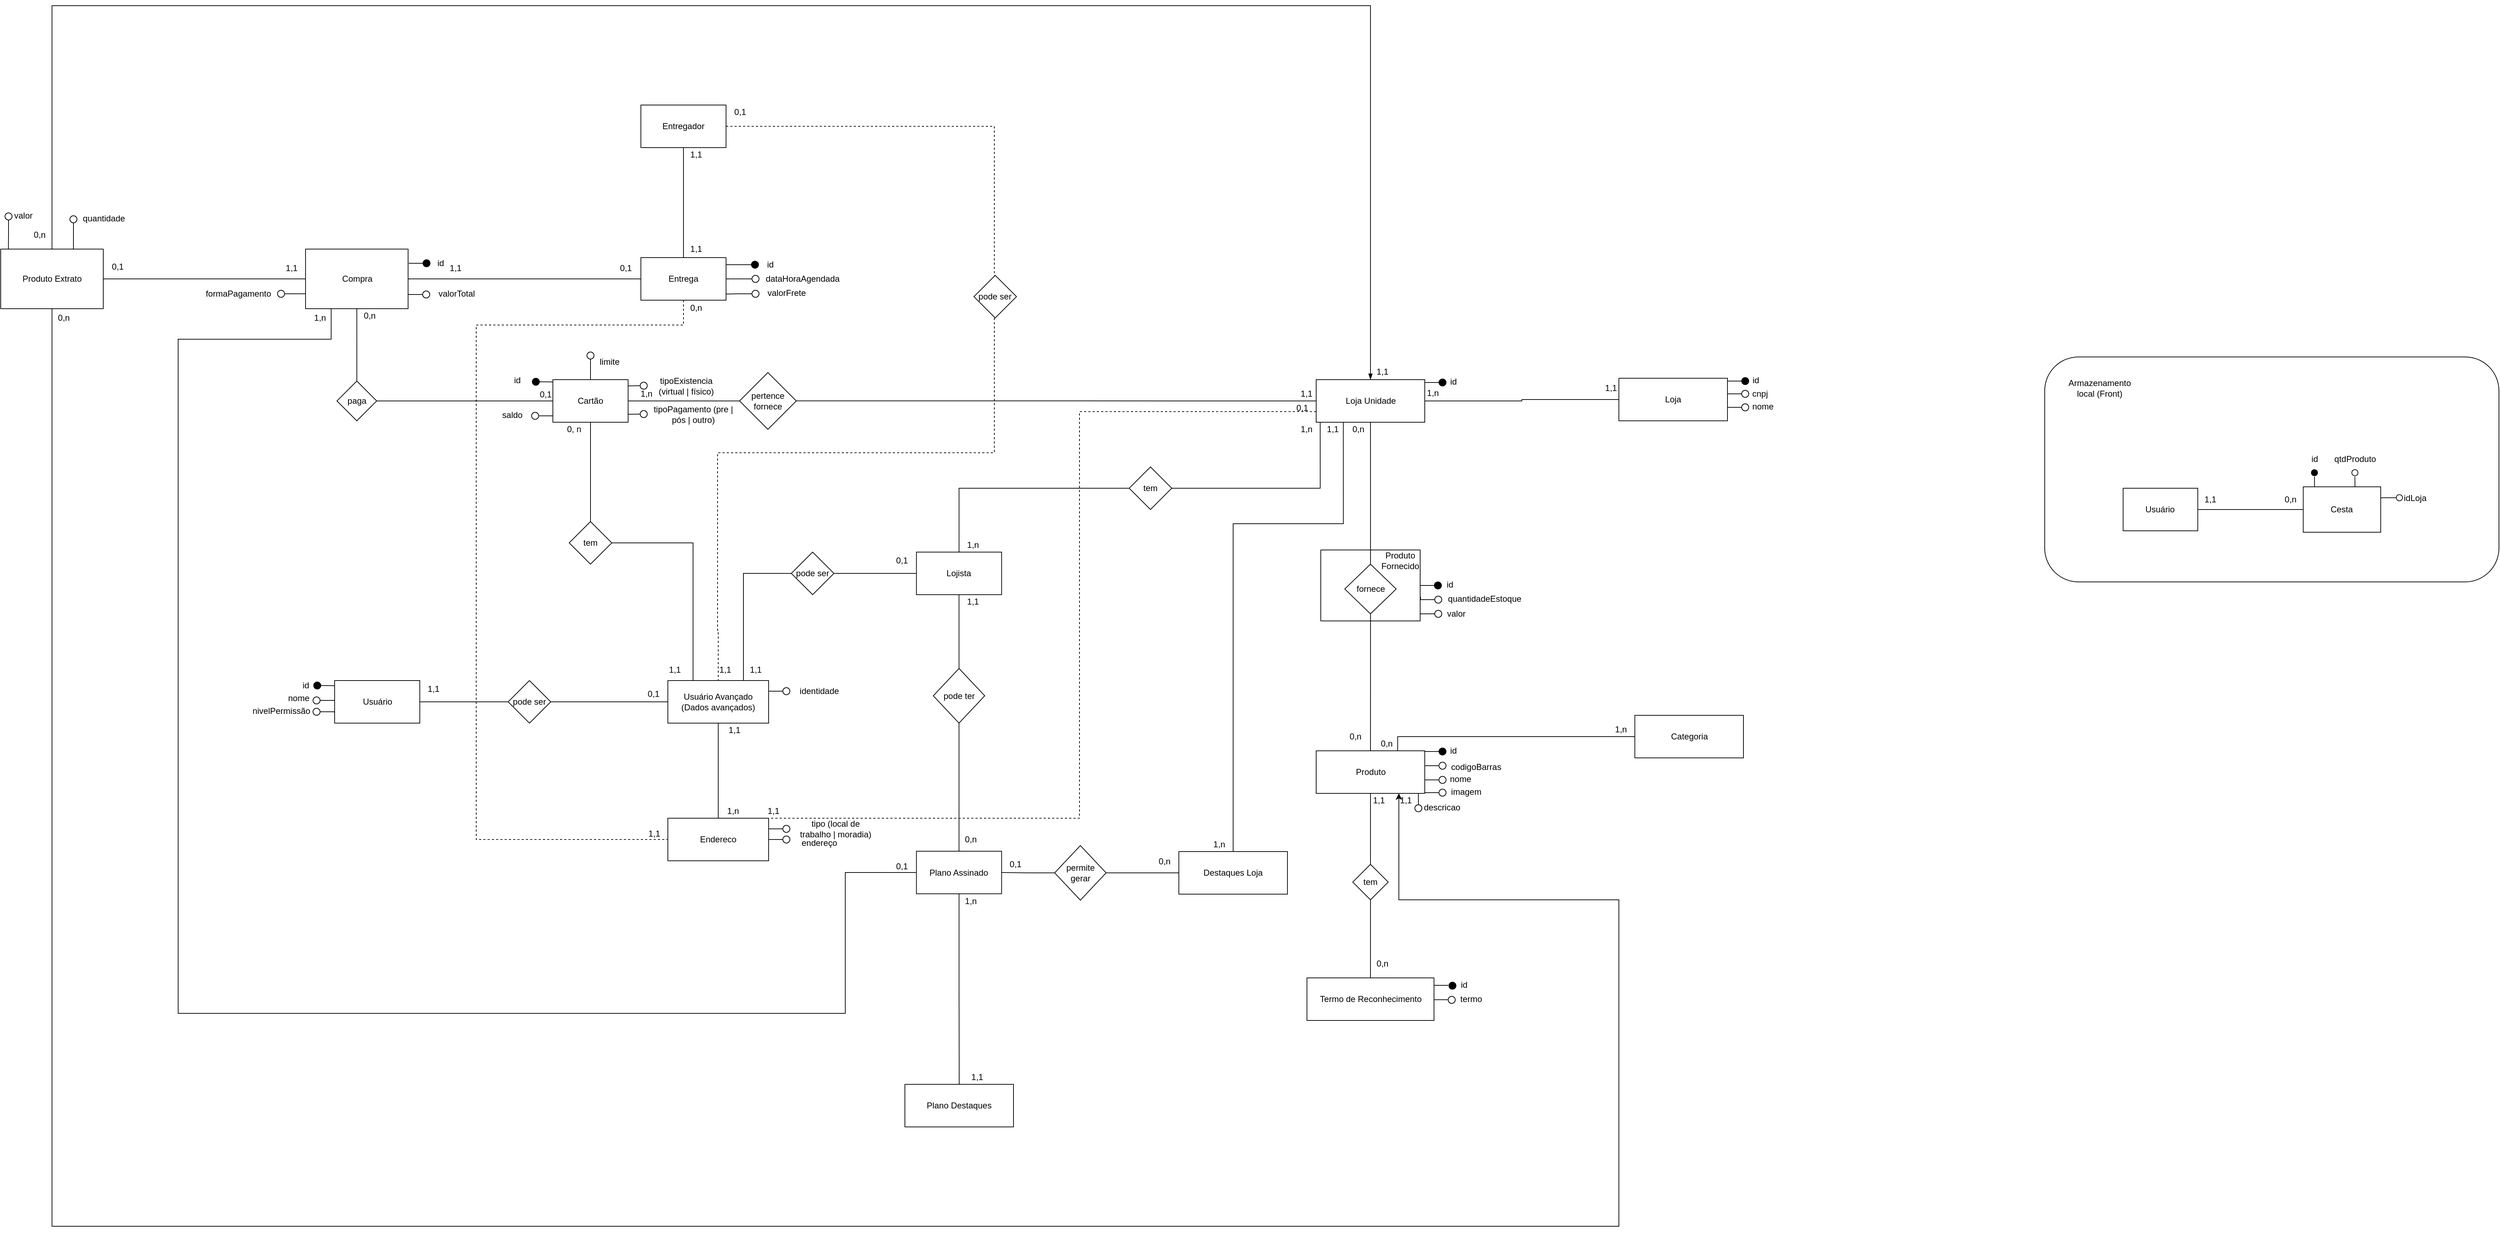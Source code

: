 <mxfile version="13.9.9" type="device"><diagram id="SBTyW4X2w2gwxIotwPCr" name="Página-1"><mxGraphModel dx="2516" dy="2300" grid="1" gridSize="10" guides="1" tooltips="1" connect="1" arrows="1" fold="1" page="1" pageScale="1" pageWidth="827" pageHeight="1169" math="0" shadow="0"><root><mxCell id="0"/><mxCell id="1" parent="0"/><mxCell id="H6ypi0iMfWydalV6ibzF-46" value="" style="rounded=0;whiteSpace=wrap;html=1;fillColor=none;" parent="1" vertex="1"><mxGeometry x="1130" y="147" width="140" height="100" as="geometry"/></mxCell><mxCell id="H6ypi0iMfWydalV6ibzF-1" value="Termo de Reconhecimento" style="rounded=0;whiteSpace=wrap;html=1;" parent="1" vertex="1"><mxGeometry x="1110.5" y="750" width="179" height="60" as="geometry"/></mxCell><mxCell id="H6ypi0iMfWydalV6ibzF-6" style="edgeStyle=orthogonalEdgeStyle;rounded=0;orthogonalLoop=1;jettySize=auto;html=1;entryX=0.5;entryY=1;entryDx=0;entryDy=0;endArrow=none;endFill=0;" parent="1" source="H6ypi0iMfWydalV6ibzF-3" target="dEeVX5QgrscQjNlZvyvI-8" edge="1"><mxGeometry relative="1" as="geometry"/></mxCell><mxCell id="H6ypi0iMfWydalV6ibzF-7" style="edgeStyle=orthogonalEdgeStyle;rounded=0;orthogonalLoop=1;jettySize=auto;html=1;endArrow=none;endFill=0;" parent="1" source="H6ypi0iMfWydalV6ibzF-3" target="H6ypi0iMfWydalV6ibzF-1" edge="1"><mxGeometry relative="1" as="geometry"/></mxCell><mxCell id="H6ypi0iMfWydalV6ibzF-3" value="tem" style="rhombus;whiteSpace=wrap;html=1;" parent="1" vertex="1"><mxGeometry x="1175" y="590" width="50" height="50" as="geometry"/></mxCell><mxCell id="H6ypi0iMfWydalV6ibzF-8" value="1,1" style="text;html=1;strokeColor=none;fillColor=none;align=center;verticalAlign=middle;whiteSpace=wrap;rounded=0;" parent="1" vertex="1"><mxGeometry x="1202.5" y="490" width="17.5" height="20" as="geometry"/></mxCell><mxCell id="H6ypi0iMfWydalV6ibzF-9" value="0,n" style="text;html=1;strokeColor=none;fillColor=none;align=center;verticalAlign=middle;whiteSpace=wrap;rounded=0;" parent="1" vertex="1"><mxGeometry x="1202.5" y="720" width="27.5" height="20" as="geometry"/></mxCell><mxCell id="H6ypi0iMfWydalV6ibzF-10" value="" style="ellipse;whiteSpace=wrap;html=1;aspect=fixed;" parent="1" vertex="1"><mxGeometry x="1309.5" y="776" width="10" height="10" as="geometry"/></mxCell><mxCell id="H6ypi0iMfWydalV6ibzF-11" value="termo" style="text;html=1;strokeColor=none;fillColor=none;align=center;verticalAlign=middle;whiteSpace=wrap;rounded=0;" parent="1" vertex="1"><mxGeometry x="1320.5" y="770" width="42" height="20" as="geometry"/></mxCell><mxCell id="H6ypi0iMfWydalV6ibzF-12" value="" style="ellipse;whiteSpace=wrap;html=1;aspect=fixed;fillColor=#000000;" parent="1" vertex="1"><mxGeometry x="1310.5" y="756" width="10" height="10" as="geometry"/></mxCell><mxCell id="H6ypi0iMfWydalV6ibzF-13" value="id" style="text;html=1;strokeColor=none;fillColor=none;align=center;verticalAlign=middle;whiteSpace=wrap;rounded=0;" parent="1" vertex="1"><mxGeometry x="1320.5" y="750" width="22" height="20" as="geometry"/></mxCell><mxCell id="H6ypi0iMfWydalV6ibzF-15" style="edgeStyle=orthogonalEdgeStyle;rounded=0;orthogonalLoop=1;jettySize=auto;html=1;entryX=1;entryY=1;entryDx=0;entryDy=0;endArrow=none;endFill=0;" parent="1" edge="1"><mxGeometry relative="1" as="geometry"><mxPoint x="1309.5" y="760.469" as="sourcePoint"/><mxPoint x="1289.5" y="760.41" as="targetPoint"/></mxGeometry></mxCell><mxCell id="H6ypi0iMfWydalV6ibzF-16" style="edgeStyle=orthogonalEdgeStyle;rounded=0;orthogonalLoop=1;jettySize=auto;html=1;entryX=1;entryY=1;entryDx=0;entryDy=0;endArrow=none;endFill=0;" parent="1" edge="1"><mxGeometry relative="1" as="geometry"><mxPoint x="1309.5" y="780.769" as="sourcePoint"/><mxPoint x="1289.5" y="780.71" as="targetPoint"/></mxGeometry></mxCell><mxCell id="H6ypi0iMfWydalV6ibzF-25" value="" style="group" parent="1" vertex="1" connectable="0"><mxGeometry x="1123.5" y="420" width="266" height="80" as="geometry"/></mxCell><mxCell id="dEeVX5QgrscQjNlZvyvI-8" value="Produto" style="rounded=0;whiteSpace=wrap;html=1;" parent="H6ypi0iMfWydalV6ibzF-25" vertex="1"><mxGeometry y="10" width="153" height="60" as="geometry"/></mxCell><mxCell id="dEeVX5QgrscQjNlZvyvI-46" value="" style="endArrow=none;html=1;exitX=1;exitY=0.25;exitDx=0;exitDy=0;entryX=1;entryY=0.5;entryDx=0;entryDy=0;" parent="H6ypi0iMfWydalV6ibzF-25" target="dEeVX5QgrscQjNlZvyvI-47" edge="1"><mxGeometry width="50" height="50" relative="1" as="geometry"><mxPoint x="153" y="31" as="sourcePoint"/><mxPoint x="263" y="44" as="targetPoint"/></mxGeometry></mxCell><mxCell id="dEeVX5QgrscQjNlZvyvI-47" value="" style="ellipse;whiteSpace=wrap;html=1;aspect=fixed;" parent="H6ypi0iMfWydalV6ibzF-25" vertex="1"><mxGeometry x="173" y="26" width="10" height="10" as="geometry"/></mxCell><mxCell id="dEeVX5QgrscQjNlZvyvI-48" value="codigoBarras" style="text;html=1;strokeColor=none;fillColor=none;align=center;verticalAlign=middle;whiteSpace=wrap;rounded=0;" parent="H6ypi0iMfWydalV6ibzF-25" vertex="1"><mxGeometry x="185" y="23" width="80" height="20" as="geometry"/></mxCell><mxCell id="dEeVX5QgrscQjNlZvyvI-54" value="" style="ellipse;whiteSpace=wrap;html=1;aspect=fixed;" parent="H6ypi0iMfWydalV6ibzF-25" vertex="1"><mxGeometry x="173" y="46" width="10" height="10" as="geometry"/></mxCell><mxCell id="dEeVX5QgrscQjNlZvyvI-55" value="nome" style="text;html=1;strokeColor=none;fillColor=none;align=center;verticalAlign=middle;whiteSpace=wrap;rounded=0;" parent="H6ypi0iMfWydalV6ibzF-25" vertex="1"><mxGeometry x="183" y="40" width="40" height="20" as="geometry"/></mxCell><mxCell id="dEeVX5QgrscQjNlZvyvI-56" value="" style="endArrow=none;html=1;entryX=0;entryY=0.5;entryDx=0;entryDy=0;" parent="H6ypi0iMfWydalV6ibzF-25" target="dEeVX5QgrscQjNlZvyvI-54" edge="1"><mxGeometry width="50" height="50" relative="1" as="geometry"><mxPoint x="153" y="51" as="sourcePoint"/><mxPoint x="193" y="41" as="targetPoint"/></mxGeometry></mxCell><mxCell id="H6ypi0iMfWydalV6ibzF-81" value="" style="group" parent="H6ypi0iMfWydalV6ibzF-25" vertex="1" connectable="0"><mxGeometry x="153" width="50" height="20" as="geometry"/></mxCell><mxCell id="dEeVX5QgrscQjNlZvyvI-63" value="" style="endArrow=none;html=1;exitX=1;exitY=0.25;exitDx=0;exitDy=0;entryX=1;entryY=0.5;entryDx=0;entryDy=0;" parent="H6ypi0iMfWydalV6ibzF-81" target="dEeVX5QgrscQjNlZvyvI-64" edge="1"><mxGeometry width="50" height="50" relative="1" as="geometry"><mxPoint y="11" as="sourcePoint"/><mxPoint x="110" y="24" as="targetPoint"/></mxGeometry></mxCell><mxCell id="dEeVX5QgrscQjNlZvyvI-64" value="" style="ellipse;whiteSpace=wrap;html=1;aspect=fixed;fillColor=#000000;" parent="H6ypi0iMfWydalV6ibzF-81" vertex="1"><mxGeometry x="20" y="6" width="10" height="10" as="geometry"/></mxCell><mxCell id="dEeVX5QgrscQjNlZvyvI-65" value="id" style="text;html=1;strokeColor=none;fillColor=none;align=center;verticalAlign=middle;whiteSpace=wrap;rounded=0;" parent="H6ypi0iMfWydalV6ibzF-81" vertex="1"><mxGeometry x="30" width="20" height="20" as="geometry"/></mxCell><mxCell id="H6ypi0iMfWydalV6ibzF-41" style="edgeStyle=orthogonalEdgeStyle;rounded=0;orthogonalLoop=1;jettySize=auto;html=1;entryX=0.5;entryY=1;entryDx=0;entryDy=0;endArrow=none;endFill=0;" parent="1" source="H6ypi0iMfWydalV6ibzF-43" target="H6ypi0iMfWydalV6ibzF-27" edge="1"><mxGeometry relative="1" as="geometry"><mxPoint x="1207.5" y="93" as="targetPoint"/></mxGeometry></mxCell><mxCell id="H6ypi0iMfWydalV6ibzF-42" style="edgeStyle=orthogonalEdgeStyle;rounded=0;orthogonalLoop=1;jettySize=auto;html=1;endArrow=none;endFill=0;entryX=0.5;entryY=0;entryDx=0;entryDy=0;" parent="1" source="H6ypi0iMfWydalV6ibzF-43" target="dEeVX5QgrscQjNlZvyvI-8" edge="1"><mxGeometry relative="1" as="geometry"><mxPoint x="1207.5" y="353" as="targetPoint"/></mxGeometry></mxCell><mxCell id="H6ypi0iMfWydalV6ibzF-43" value="fornece" style="rhombus;whiteSpace=wrap;html=1;" parent="1" vertex="1"><mxGeometry x="1163.75" y="167" width="72.5" height="70" as="geometry"/></mxCell><mxCell id="H6ypi0iMfWydalV6ibzF-49" value="Produto Fornecido" style="text;html=1;strokeColor=none;fillColor=none;align=center;verticalAlign=middle;whiteSpace=wrap;rounded=0;" parent="1" vertex="1"><mxGeometry x="1212.5" y="147" width="57.5" height="30" as="geometry"/></mxCell><mxCell id="H6ypi0iMfWydalV6ibzF-55" value="" style="group" parent="1" vertex="1" connectable="0"><mxGeometry x="1270.5" y="227" width="70" height="20" as="geometry"/></mxCell><mxCell id="H6ypi0iMfWydalV6ibzF-52" style="edgeStyle=orthogonalEdgeStyle;rounded=0;orthogonalLoop=1;jettySize=auto;html=1;entryX=1;entryY=1;entryDx=0;entryDy=0;endArrow=none;endFill=0;" parent="H6ypi0iMfWydalV6ibzF-55" source="H6ypi0iMfWydalV6ibzF-53" edge="1"><mxGeometry relative="1" as="geometry"><mxPoint y="10" as="targetPoint"/></mxGeometry></mxCell><mxCell id="H6ypi0iMfWydalV6ibzF-53" value="" style="ellipse;whiteSpace=wrap;html=1;aspect=fixed;" parent="H6ypi0iMfWydalV6ibzF-55" vertex="1"><mxGeometry x="20" y="5" width="10" height="10" as="geometry"/></mxCell><mxCell id="H6ypi0iMfWydalV6ibzF-54" value="valor" style="text;html=1;strokeColor=none;fillColor=none;align=center;verticalAlign=middle;whiteSpace=wrap;rounded=0;" parent="H6ypi0iMfWydalV6ibzF-55" vertex="1"><mxGeometry x="30" width="40" height="20" as="geometry"/></mxCell><mxCell id="H6ypi0iMfWydalV6ibzF-59" value="" style="group" parent="1" vertex="1" connectable="0"><mxGeometry x="1276.5" y="478" width="86" height="20" as="geometry"/></mxCell><mxCell id="H6ypi0iMfWydalV6ibzF-56" value="" style="ellipse;whiteSpace=wrap;html=1;aspect=fixed;" parent="H6ypi0iMfWydalV6ibzF-59" vertex="1"><mxGeometry x="20" y="6" width="10" height="10" as="geometry"/></mxCell><mxCell id="H6ypi0iMfWydalV6ibzF-57" value="imagem" style="text;html=1;strokeColor=none;fillColor=none;align=center;verticalAlign=middle;whiteSpace=wrap;rounded=0;" parent="H6ypi0iMfWydalV6ibzF-59" vertex="1"><mxGeometry x="30" width="56" height="20" as="geometry"/></mxCell><mxCell id="H6ypi0iMfWydalV6ibzF-58" value="" style="endArrow=none;html=1;entryX=0;entryY=0.5;entryDx=0;entryDy=0;" parent="H6ypi0iMfWydalV6ibzF-59" target="H6ypi0iMfWydalV6ibzF-56" edge="1"><mxGeometry width="50" height="50" relative="1" as="geometry"><mxPoint y="11.0" as="sourcePoint"/><mxPoint x="-511" y="-299" as="targetPoint"/></mxGeometry></mxCell><mxCell id="H6ypi0iMfWydalV6ibzF-60" value="" style="group" parent="1" vertex="1" connectable="0"><mxGeometry x="1242.5" y="500" width="86" height="20" as="geometry"/></mxCell><mxCell id="H6ypi0iMfWydalV6ibzF-61" value="" style="ellipse;whiteSpace=wrap;html=1;aspect=fixed;rotation=90;" parent="H6ypi0iMfWydalV6ibzF-60" vertex="1"><mxGeometry x="20" y="6" width="10" height="10" as="geometry"/></mxCell><mxCell id="H6ypi0iMfWydalV6ibzF-62" value="descricao" style="text;html=1;strokeColor=none;fillColor=none;align=center;verticalAlign=middle;whiteSpace=wrap;rounded=0;" parent="H6ypi0iMfWydalV6ibzF-60" vertex="1"><mxGeometry x="30" width="56" height="20" as="geometry"/></mxCell><mxCell id="H6ypi0iMfWydalV6ibzF-63" value="" style="endArrow=none;html=1;entryX=0;entryY=0.5;entryDx=0;entryDy=0;" parent="1" target="H6ypi0iMfWydalV6ibzF-61" edge="1"><mxGeometry width="50" height="50" relative="1" as="geometry"><mxPoint x="1267.5" y="490" as="sourcePoint"/><mxPoint x="1262.5" y="511" as="targetPoint"/></mxGeometry></mxCell><mxCell id="Z-i37ZAoIdJ3y-wVjXmU-8" style="edgeStyle=orthogonalEdgeStyle;rounded=0;orthogonalLoop=1;jettySize=auto;html=1;entryX=1;entryY=0.5;entryDx=0;entryDy=0;endArrow=none;endFill=0;" parent="1" source="H6ypi0iMfWydalV6ibzF-75" target="Z-i37ZAoIdJ3y-wVjXmU-7" edge="1"><mxGeometry relative="1" as="geometry"/></mxCell><mxCell id="fFNWmtB9UYGhQ9htmKtA-8" style="edgeStyle=orthogonalEdgeStyle;rounded=0;orthogonalLoop=1;jettySize=auto;html=1;exitX=0;exitY=0.75;exitDx=0;exitDy=0;entryX=1;entryY=0;entryDx=0;entryDy=0;endArrow=none;endFill=0;dashed=1;" edge="1" parent="1" source="H6ypi0iMfWydalV6ibzF-27" target="CvkybiwJQEpp1-nW4BAK-22"><mxGeometry relative="1" as="geometry"><Array as="points"><mxPoint x="790" y="-48"/><mxPoint x="790" y="525"/></Array></mxGeometry></mxCell><mxCell id="fFNWmtB9UYGhQ9htmKtA-25" style="edgeStyle=orthogonalEdgeStyle;rounded=0;orthogonalLoop=1;jettySize=auto;html=1;endArrow=none;endFill=0;" edge="1" parent="1" source="H6ypi0iMfWydalV6ibzF-27" target="fFNWmtB9UYGhQ9htmKtA-12"><mxGeometry relative="1" as="geometry"/></mxCell><mxCell id="H6ypi0iMfWydalV6ibzF-27" value="Loja Unidade" style="rounded=0;whiteSpace=wrap;html=1;" parent="1" vertex="1"><mxGeometry x="1123.5" y="-93" width="153" height="60" as="geometry"/></mxCell><mxCell id="H6ypi0iMfWydalV6ibzF-34" value="" style="endArrow=none;html=1;exitX=1;exitY=0.25;exitDx=0;exitDy=0;entryX=1;entryY=0.5;entryDx=0;entryDy=0;" parent="1" target="H6ypi0iMfWydalV6ibzF-35" edge="1"><mxGeometry width="50" height="50" relative="1" as="geometry"><mxPoint x="1276.5" y="-89" as="sourcePoint"/><mxPoint x="1386.5" y="-76" as="targetPoint"/></mxGeometry></mxCell><mxCell id="H6ypi0iMfWydalV6ibzF-35" value="" style="ellipse;whiteSpace=wrap;html=1;aspect=fixed;fillColor=#000000;" parent="1" vertex="1"><mxGeometry x="1296.5" y="-94" width="10" height="10" as="geometry"/></mxCell><mxCell id="H6ypi0iMfWydalV6ibzF-36" value="id" style="text;html=1;strokeColor=none;fillColor=none;align=center;verticalAlign=middle;whiteSpace=wrap;rounded=0;" parent="1" vertex="1"><mxGeometry x="1306.5" y="-100" width="20" height="20" as="geometry"/></mxCell><mxCell id="H6ypi0iMfWydalV6ibzF-48" value="0,n" style="text;html=1;strokeColor=none;fillColor=none;align=center;verticalAlign=middle;whiteSpace=wrap;rounded=0;" parent="1" vertex="1"><mxGeometry x="1162.5" y="-33" width="40" height="20" as="geometry"/></mxCell><mxCell id="H6ypi0iMfWydalV6ibzF-82" value="" style="group" parent="1" vertex="1" connectable="0"><mxGeometry x="1270.5" y="206" width="150" height="20" as="geometry"/></mxCell><mxCell id="H6ypi0iMfWydalV6ibzF-84" value="" style="ellipse;whiteSpace=wrap;html=1;aspect=fixed;fillColor=none;" parent="H6ypi0iMfWydalV6ibzF-82" vertex="1"><mxGeometry x="20" y="6" width="10" height="10" as="geometry"/></mxCell><mxCell id="H6ypi0iMfWydalV6ibzF-85" value="quantidadeEstoque" style="text;html=1;strokeColor=none;fillColor=none;align=center;verticalAlign=middle;whiteSpace=wrap;rounded=0;" parent="H6ypi0iMfWydalV6ibzF-82" vertex="1"><mxGeometry x="30" width="120" height="20" as="geometry"/></mxCell><mxCell id="Sr8tnuMNtF4EErCi8IH--3" style="edgeStyle=orthogonalEdgeStyle;rounded=0;orthogonalLoop=1;jettySize=auto;html=1;entryX=0.25;entryY=0;entryDx=0;entryDy=0;endArrow=none;endFill=0;" parent="1" source="H6ypi0iMfWydalV6ibzF-136" target="S4H7rCObLHPgpfrd1lnf-1" edge="1"><mxGeometry relative="1" as="geometry"/></mxCell><mxCell id="H6ypi0iMfWydalV6ibzF-136" value="tem" style="rhombus;whiteSpace=wrap;html=1;" parent="1" vertex="1"><mxGeometry x="71" y="107" width="60" height="60" as="geometry"/></mxCell><mxCell id="H6ypi0iMfWydalV6ibzF-139" style="edgeStyle=orthogonalEdgeStyle;rounded=0;orthogonalLoop=1;jettySize=auto;html=1;endArrow=none;endFill=0;entryX=0.5;entryY=0;entryDx=0;entryDy=0;exitX=0.5;exitY=1;exitDx=0;exitDy=0;" parent="1" source="H6ypi0iMfWydalV6ibzF-75" target="H6ypi0iMfWydalV6ibzF-136" edge="1"><mxGeometry relative="1" as="geometry"><mxPoint x="110" y="10" as="sourcePoint"/><mxPoint x="140" y="110" as="targetPoint"/></mxGeometry></mxCell><mxCell id="H6ypi0iMfWydalV6ibzF-142" style="edgeStyle=orthogonalEdgeStyle;rounded=0;orthogonalLoop=1;jettySize=auto;html=1;endArrow=none;endFill=0;exitX=0.978;exitY=0.499;exitDx=0;exitDy=0;exitPerimeter=0;entryX=0;entryY=0.5;entryDx=0;entryDy=0;" parent="1" source="H6ypi0iMfWydalV6ibzF-140" target="H6ypi0iMfWydalV6ibzF-27" edge="1"><mxGeometry relative="1" as="geometry"><mxPoint x="390.956" y="-53.04" as="sourcePoint"/><mxPoint x="551" y="-53" as="targetPoint"/></mxGeometry></mxCell><mxCell id="H6ypi0iMfWydalV6ibzF-140" value="pertence fornece" style="rhombus;whiteSpace=wrap;html=1;" parent="1" vertex="1"><mxGeometry x="311" y="-103" width="80" height="80" as="geometry"/></mxCell><mxCell id="H6ypi0iMfWydalV6ibzF-141" style="edgeStyle=orthogonalEdgeStyle;rounded=0;orthogonalLoop=1;jettySize=auto;html=1;endArrow=none;endFill=0;entryX=0;entryY=0.5;entryDx=0;entryDy=0;exitX=1;exitY=0.5;exitDx=0;exitDy=0;" parent="1" source="H6ypi0iMfWydalV6ibzF-75" target="H6ypi0iMfWydalV6ibzF-140" edge="1"><mxGeometry relative="1" as="geometry"><mxPoint x="140" y="-23" as="sourcePoint"/><mxPoint x="140" y="40" as="targetPoint"/></mxGeometry></mxCell><mxCell id="H6ypi0iMfWydalV6ibzF-144" value="1,1" style="text;html=1;strokeColor=none;fillColor=none;align=center;verticalAlign=middle;whiteSpace=wrap;rounded=0;" parent="1" vertex="1"><mxGeometry x="1090" y="-83" width="40" height="20" as="geometry"/></mxCell><mxCell id="CvkybiwJQEpp1-nW4BAK-2" style="edgeStyle=orthogonalEdgeStyle;rounded=0;orthogonalLoop=1;jettySize=auto;html=1;endArrow=none;endFill=0;" parent="1" source="Z-i37ZAoIdJ3y-wVjXmU-7" target="v_jYBmH6dBKQt2jwV6sb-44" edge="1"><mxGeometry relative="1" as="geometry"/></mxCell><mxCell id="Z-i37ZAoIdJ3y-wVjXmU-7" value="paga" style="rhombus;whiteSpace=wrap;html=1;" parent="1" vertex="1"><mxGeometry x="-256.25" y="-91" width="56" height="56" as="geometry"/></mxCell><mxCell id="S4H7rCObLHPgpfrd1lnf-4" style="edgeStyle=orthogonalEdgeStyle;rounded=0;orthogonalLoop=1;jettySize=auto;html=1;entryX=1;entryY=0.5;entryDx=0;entryDy=0;endArrow=none;endFill=0;" parent="1" source="S4H7rCObLHPgpfrd1lnf-2" target="dEeVX5QgrscQjNlZvyvI-1" edge="1"><mxGeometry relative="1" as="geometry"/></mxCell><mxCell id="3oZ5T9PlSR5ecfQqcznI-21" value="" style="group" parent="1" vertex="1" connectable="0"><mxGeometry x="-20" y="326" width="70" height="70" as="geometry"/></mxCell><mxCell id="S4H7rCObLHPgpfrd1lnf-2" value="pode ser" style="rhombus;whiteSpace=wrap;html=1;" parent="3oZ5T9PlSR5ecfQqcznI-21" vertex="1"><mxGeometry x="5" y="5" width="60" height="60" as="geometry"/></mxCell><mxCell id="3oZ5T9PlSR5ecfQqcznI-25" value="" style="group" parent="1" vertex="1" connectable="0"><mxGeometry x="-29" y="-102" width="350" height="89" as="geometry"/></mxCell><mxCell id="H6ypi0iMfWydalV6ibzF-75" value="Cartão" style="rounded=0;whiteSpace=wrap;html=1;" parent="3oZ5T9PlSR5ecfQqcznI-25" vertex="1"><mxGeometry x="77" y="9" width="106" height="60" as="geometry"/></mxCell><mxCell id="H6ypi0iMfWydalV6ibzF-118" value="" style="endArrow=none;html=1;exitX=0;exitY=0.25;exitDx=0;exitDy=0;entryX=1;entryY=0.5;entryDx=0;entryDy=0;" parent="3oZ5T9PlSR5ecfQqcznI-25" target="H6ypi0iMfWydalV6ibzF-119" edge="1"><mxGeometry width="50" height="50" relative="1" as="geometry"><mxPoint x="77" y="60" as="sourcePoint"/><mxPoint x="57" y="60" as="targetPoint"/></mxGeometry></mxCell><mxCell id="H6ypi0iMfWydalV6ibzF-119" value="" style="ellipse;whiteSpace=wrap;html=1;aspect=fixed;" parent="3oZ5T9PlSR5ecfQqcznI-25" vertex="1"><mxGeometry x="47" y="55" width="10" height="10" as="geometry"/></mxCell><mxCell id="H6ypi0iMfWydalV6ibzF-120" value="saldo" style="text;html=1;strokeColor=none;fillColor=none;align=center;verticalAlign=middle;whiteSpace=wrap;rounded=0;" parent="3oZ5T9PlSR5ecfQqcznI-25" vertex="1"><mxGeometry x="-7" y="40" width="54" height="37" as="geometry"/></mxCell><mxCell id="H6ypi0iMfWydalV6ibzF-123" value="0, n" style="text;html=1;strokeColor=none;fillColor=none;align=center;verticalAlign=middle;whiteSpace=wrap;rounded=0;" parent="3oZ5T9PlSR5ecfQqcznI-25" vertex="1"><mxGeometry x="87" y="69" width="40" height="20" as="geometry"/></mxCell><mxCell id="H6ypi0iMfWydalV6ibzF-143" value="1,n" style="text;html=1;strokeColor=none;fillColor=none;align=center;verticalAlign=middle;whiteSpace=wrap;rounded=0;" parent="3oZ5T9PlSR5ecfQqcznI-25" vertex="1"><mxGeometry x="189" y="19" width="40" height="20" as="geometry"/></mxCell><mxCell id="H6ypi0iMfWydalV6ibzF-145" value="" style="endArrow=none;html=1;exitX=-0.007;exitY=0.12;exitDx=0;exitDy=0;entryX=1;entryY=0.5;entryDx=0;entryDy=0;exitPerimeter=0;" parent="3oZ5T9PlSR5ecfQqcznI-25" target="H6ypi0iMfWydalV6ibzF-146" edge="1"><mxGeometry width="50" height="50" relative="1" as="geometry"><mxPoint x="77.16" y="12.2" as="sourcePoint"/><mxPoint x="138.0" y="11" as="targetPoint"/></mxGeometry></mxCell><mxCell id="H6ypi0iMfWydalV6ibzF-146" value="" style="ellipse;whiteSpace=wrap;html=1;aspect=fixed;fillColor=#000000;" parent="3oZ5T9PlSR5ecfQqcznI-25" vertex="1"><mxGeometry x="48" y="7" width="10" height="10" as="geometry"/></mxCell><mxCell id="H6ypi0iMfWydalV6ibzF-147" value="id" style="text;html=1;strokeColor=none;fillColor=none;align=center;verticalAlign=middle;whiteSpace=wrap;rounded=0;" parent="3oZ5T9PlSR5ecfQqcznI-25" vertex="1"><mxGeometry x="17" width="20" height="20" as="geometry"/></mxCell><mxCell id="Z-i37ZAoIdJ3y-wVjXmU-15" value="0,1" style="text;html=1;strokeColor=none;fillColor=none;align=center;verticalAlign=middle;whiteSpace=wrap;rounded=0;" parent="3oZ5T9PlSR5ecfQqcznI-25" vertex="1"><mxGeometry x="47" y="20" width="40" height="20" as="geometry"/></mxCell><mxCell id="3oZ5T9PlSR5ecfQqcznI-34" value="" style="endArrow=none;html=1;exitX=1;exitY=0.813;exitDx=0;exitDy=0;entryX=1;entryY=0.5;entryDx=0;entryDy=0;exitPerimeter=0;" parent="3oZ5T9PlSR5ecfQqcznI-25" source="H6ypi0iMfWydalV6ibzF-75" target="3oZ5T9PlSR5ecfQqcznI-35" edge="1"><mxGeometry width="50" height="50" relative="1" as="geometry"><mxPoint x="284" y="59" as="sourcePoint"/><mxPoint x="264" y="151" as="targetPoint"/></mxGeometry></mxCell><mxCell id="3oZ5T9PlSR5ecfQqcznI-35" value="" style="ellipse;whiteSpace=wrap;html=1;aspect=fixed;rotation=-180;" parent="3oZ5T9PlSR5ecfQqcznI-25" vertex="1"><mxGeometry x="200" y="52.5" width="10" height="10" as="geometry"/></mxCell><mxCell id="3oZ5T9PlSR5ecfQqcznI-36" value="tipoPagamento (pre | pós | outro)" style="text;html=1;strokeColor=none;fillColor=none;align=center;verticalAlign=middle;whiteSpace=wrap;rounded=0;" parent="3oZ5T9PlSR5ecfQqcznI-25" vertex="1"><mxGeometry x="210" y="47" width="130" height="21" as="geometry"/></mxCell><mxCell id="3oZ5T9PlSR5ecfQqcznI-68" value="" style="endArrow=none;html=1;exitX=1;exitY=0.813;exitDx=0;exitDy=0;entryX=1;entryY=0.5;entryDx=0;entryDy=0;exitPerimeter=0;" parent="3oZ5T9PlSR5ecfQqcznI-25" target="3oZ5T9PlSR5ecfQqcznI-69" edge="1"><mxGeometry width="50" height="50" relative="1" as="geometry"><mxPoint x="183" y="17.78" as="sourcePoint"/><mxPoint x="264" y="203" as="targetPoint"/></mxGeometry></mxCell><mxCell id="3oZ5T9PlSR5ecfQqcznI-69" value="" style="ellipse;whiteSpace=wrap;html=1;aspect=fixed;rotation=-180;" parent="3oZ5T9PlSR5ecfQqcznI-25" vertex="1"><mxGeometry x="200" y="12.5" width="10" height="10" as="geometry"/></mxCell><mxCell id="3oZ5T9PlSR5ecfQqcznI-70" value="tipoExistencia (virtual | físico)" style="text;html=1;strokeColor=none;fillColor=none;align=center;verticalAlign=middle;whiteSpace=wrap;rounded=0;" parent="3oZ5T9PlSR5ecfQqcznI-25" vertex="1"><mxGeometry x="210" y="7" width="110" height="21" as="geometry"/></mxCell><mxCell id="3oZ5T9PlSR5ecfQqcznI-52" style="edgeStyle=orthogonalEdgeStyle;rounded=0;orthogonalLoop=1;jettySize=auto;html=1;entryX=1;entryY=0.5;entryDx=0;entryDy=0;endArrow=none;endFill=0;" parent="1" source="3oZ5T9PlSR5ecfQqcznI-49" target="H6ypi0iMfWydalV6ibzF-46" edge="1"><mxGeometry relative="1" as="geometry"/></mxCell><mxCell id="3oZ5T9PlSR5ecfQqcznI-49" value="" style="ellipse;whiteSpace=wrap;html=1;aspect=fixed;fillColor=#000000;" parent="1" vertex="1"><mxGeometry x="1290" y="192" width="10" height="10" as="geometry"/></mxCell><mxCell id="3oZ5T9PlSR5ecfQqcznI-50" value="id" style="text;html=1;strokeColor=none;fillColor=none;align=center;verticalAlign=middle;whiteSpace=wrap;rounded=0;" parent="1" vertex="1"><mxGeometry x="1301.5" y="186" width="20" height="20" as="geometry"/></mxCell><mxCell id="3oZ5T9PlSR5ecfQqcznI-58" style="edgeStyle=orthogonalEdgeStyle;rounded=0;orthogonalLoop=1;jettySize=auto;html=1;endArrow=none;endFill=0;" parent="1" source="H6ypi0iMfWydalV6ibzF-84" edge="1"><mxGeometry relative="1" as="geometry"><mxPoint x="1270.5" y="213" as="targetPoint"/><Array as="points"><mxPoint x="1270.5" y="217"/><mxPoint x="1270.5" y="213"/></Array></mxGeometry></mxCell><mxCell id="3oZ5T9PlSR5ecfQqcznI-73" style="edgeStyle=orthogonalEdgeStyle;rounded=0;orthogonalLoop=1;jettySize=auto;html=1;entryX=0.5;entryY=0;entryDx=0;entryDy=0;endArrow=none;endFill=0;" parent="1" source="3oZ5T9PlSR5ecfQqcznI-71" target="H6ypi0iMfWydalV6ibzF-75" edge="1"><mxGeometry relative="1" as="geometry"/></mxCell><mxCell id="3oZ5T9PlSR5ecfQqcznI-71" value="" style="ellipse;whiteSpace=wrap;html=1;aspect=fixed;" parent="1" vertex="1"><mxGeometry x="96" y="-132" width="10" height="10" as="geometry"/></mxCell><mxCell id="3oZ5T9PlSR5ecfQqcznI-72" value="limite" style="text;html=1;strokeColor=none;fillColor=none;align=center;verticalAlign=middle;whiteSpace=wrap;rounded=0;" parent="1" vertex="1"><mxGeometry x="101" y="-137" width="54" height="37" as="geometry"/></mxCell><mxCell id="CvkybiwJQEpp1-nW4BAK-5" value="" style="group" parent="1" vertex="1" connectable="0"><mxGeometry x="2150" y="-125" width="640" height="317" as="geometry"/></mxCell><mxCell id="3oZ5T9PlSR5ecfQqcznI-44" value="" style="rounded=1;whiteSpace=wrap;html=1;fillColor=none;" parent="CvkybiwJQEpp1-nW4BAK-5" vertex="1"><mxGeometry width="640" height="317" as="geometry"/></mxCell><mxCell id="3oZ5T9PlSR5ecfQqcznI-9" value="Usuário" style="rounded=0;whiteSpace=wrap;html=1;" parent="CvkybiwJQEpp1-nW4BAK-5" vertex="1"><mxGeometry x="110.466" y="185" width="105.205" height="60" as="geometry"/></mxCell><mxCell id="3oZ5T9PlSR5ecfQqcznI-10" value="1,1" style="text;html=1;strokeColor=none;fillColor=none;align=center;verticalAlign=middle;whiteSpace=wrap;rounded=0;" parent="CvkybiwJQEpp1-nW4BAK-5" vertex="1"><mxGeometry x="215.671" y="191" width="35.068" height="20" as="geometry"/></mxCell><mxCell id="3oZ5T9PlSR5ecfQqcznI-11" value="" style="group" parent="CvkybiwJQEpp1-nW4BAK-5" vertex="1" connectable="0"><mxGeometry x="364.274" y="111" width="113.973" height="144" as="geometry"/></mxCell><mxCell id="3oZ5T9PlSR5ecfQqcznI-12" value="Cesta" style="rounded=0;whiteSpace=wrap;html=1;fillColor=none;" parent="3oZ5T9PlSR5ecfQqcznI-11" vertex="1"><mxGeometry y="72" width="109.151" height="64" as="geometry"/></mxCell><mxCell id="3oZ5T9PlSR5ecfQqcznI-13" value="" style="ellipse;whiteSpace=wrap;html=1;aspect=fixed;" parent="3oZ5T9PlSR5ecfQqcznI-11" vertex="1"><mxGeometry x="68.384" y="47.73" width="8.767" height="8.767" as="geometry"/></mxCell><mxCell id="3oZ5T9PlSR5ecfQqcznI-14" value="qtdProduto" style="text;html=1;strokeColor=none;fillColor=none;align=center;verticalAlign=middle;whiteSpace=wrap;rounded=0;" parent="3oZ5T9PlSR5ecfQqcznI-11" vertex="1"><mxGeometry x="44.274" y="17.73" width="56.986" height="30" as="geometry"/></mxCell><mxCell id="3oZ5T9PlSR5ecfQqcznI-15" style="edgeStyle=orthogonalEdgeStyle;rounded=0;orthogonalLoop=1;jettySize=auto;html=1;endArrow=none;endFill=0;entryX=0.26;entryY=0.003;entryDx=0;entryDy=0;entryPerimeter=0;" parent="3oZ5T9PlSR5ecfQqcznI-11" edge="1"><mxGeometry relative="1" as="geometry"><mxPoint x="72.767" y="57.73" as="sourcePoint"/><mxPoint x="72.916" y="72.0" as="targetPoint"/></mxGeometry></mxCell><mxCell id="3oZ5T9PlSR5ecfQqcznI-30" value="id" style="text;html=1;strokeColor=none;fillColor=none;align=center;verticalAlign=middle;whiteSpace=wrap;rounded=0;" parent="3oZ5T9PlSR5ecfQqcznI-11" vertex="1"><mxGeometry x="-12.712" y="17.73" width="56.986" height="30" as="geometry"/></mxCell><mxCell id="3oZ5T9PlSR5ecfQqcznI-32" value="" style="ellipse;whiteSpace=wrap;html=1;aspect=fixed;fillColor=#000000;" parent="3oZ5T9PlSR5ecfQqcznI-11" vertex="1"><mxGeometry x="11.397" y="47.73" width="8.767" height="8.767" as="geometry"/></mxCell><mxCell id="3oZ5T9PlSR5ecfQqcznI-33" style="edgeStyle=orthogonalEdgeStyle;rounded=0;orthogonalLoop=1;jettySize=auto;html=1;endArrow=none;endFill=0;entryX=0.26;entryY=0.003;entryDx=0;entryDy=0;entryPerimeter=0;" parent="3oZ5T9PlSR5ecfQqcznI-11" edge="1"><mxGeometry relative="1" as="geometry"><mxPoint x="15.781" y="57.73" as="sourcePoint"/><mxPoint x="15.93" y="72" as="targetPoint"/></mxGeometry></mxCell><mxCell id="3oZ5T9PlSR5ecfQqcznI-16" style="edgeStyle=orthogonalEdgeStyle;rounded=0;orthogonalLoop=1;jettySize=auto;html=1;exitX=0;exitY=0.5;exitDx=0;exitDy=0;endArrow=none;endFill=0;" parent="CvkybiwJQEpp1-nW4BAK-5" source="3oZ5T9PlSR5ecfQqcznI-12" target="3oZ5T9PlSR5ecfQqcznI-9" edge="1"><mxGeometry relative="1" as="geometry"/></mxCell><mxCell id="3oZ5T9PlSR5ecfQqcznI-17" value="0,n" style="text;html=1;strokeColor=none;fillColor=none;align=center;verticalAlign=middle;whiteSpace=wrap;rounded=0;" parent="CvkybiwJQEpp1-nW4BAK-5" vertex="1"><mxGeometry x="329.205" y="191" width="35.068" height="20" as="geometry"/></mxCell><mxCell id="3oZ5T9PlSR5ecfQqcznI-40" style="edgeStyle=orthogonalEdgeStyle;rounded=0;orthogonalLoop=1;jettySize=auto;html=1;entryX=1;entryY=0.25;entryDx=0;entryDy=0;endArrow=none;endFill=0;" parent="CvkybiwJQEpp1-nW4BAK-5" source="3oZ5T9PlSR5ecfQqcznI-37" target="3oZ5T9PlSR5ecfQqcznI-12" edge="1"><mxGeometry relative="1" as="geometry"/></mxCell><mxCell id="3oZ5T9PlSR5ecfQqcznI-37" value="" style="ellipse;whiteSpace=wrap;html=1;aspect=fixed;" parent="CvkybiwJQEpp1-nW4BAK-5" vertex="1"><mxGeometry x="495.342" y="194" width="8.767" height="8.767" as="geometry"/></mxCell><mxCell id="3oZ5T9PlSR5ecfQqcznI-41" value="idLoja" style="text;html=1;strokeColor=none;fillColor=none;align=center;verticalAlign=middle;whiteSpace=wrap;rounded=0;" parent="CvkybiwJQEpp1-nW4BAK-5" vertex="1"><mxGeometry x="504.11" y="189" width="35.945" height="20" as="geometry"/></mxCell><mxCell id="3oZ5T9PlSR5ecfQqcznI-45" value="Armazenamento local (Front)" style="text;html=1;strokeColor=none;fillColor=none;align=center;verticalAlign=middle;whiteSpace=wrap;rounded=0;" parent="CvkybiwJQEpp1-nW4BAK-5" vertex="1"><mxGeometry x="60.002" y="34" width="35.068" height="20" as="geometry"/></mxCell><mxCell id="Z-i37ZAoIdJ3y-wVjXmU-14" value="0,n" style="text;html=1;strokeColor=none;fillColor=none;align=center;verticalAlign=middle;whiteSpace=wrap;rounded=0;" parent="1" vertex="1"><mxGeometry x="-230" y="-193" width="40" height="20" as="geometry"/></mxCell><mxCell id="v_jYBmH6dBKQt2jwV6sb-19" value="valorFrete" style="text;html=1;strokeColor=none;fillColor=none;align=center;verticalAlign=middle;whiteSpace=wrap;rounded=0;" parent="1" vertex="1"><mxGeometry x="343" y="-225" width="69" height="20" as="geometry"/></mxCell><mxCell id="v_jYBmH6dBKQt2jwV6sb-31" value="dataHoraAgendada" style="text;html=1;strokeColor=none;fillColor=none;align=center;verticalAlign=middle;whiteSpace=wrap;rounded=0;" parent="1" vertex="1"><mxGeometry x="349.74" y="-245" width="100" height="20" as="geometry"/></mxCell><mxCell id="v_jYBmH6dBKQt2jwV6sb-35" value="id" style="text;html=1;strokeColor=none;fillColor=none;align=center;verticalAlign=middle;whiteSpace=wrap;rounded=0;" parent="1" vertex="1"><mxGeometry x="347.74" y="-265" width="13.02" height="20" as="geometry"/></mxCell><mxCell id="Z-i37ZAoIdJ3y-wVjXmU-1" value="" style="group" parent="1" vertex="1" connectable="0"><mxGeometry x="-300.5" y="-277" width="144.5" height="84" as="geometry"/></mxCell><mxCell id="v_jYBmH6dBKQt2jwV6sb-44" value="Compra" style="rounded=0;whiteSpace=wrap;html=1;fillColor=none;" parent="Z-i37ZAoIdJ3y-wVjXmU-1" vertex="1"><mxGeometry width="144.5" height="84" as="geometry"/></mxCell><mxCell id="v_jYBmH6dBKQt2jwV6sb-39" style="edgeStyle=orthogonalEdgeStyle;rounded=0;orthogonalLoop=1;jettySize=auto;html=1;entryX=1;entryY=1;entryDx=0;entryDy=0;endArrow=none;endFill=0;" parent="1" edge="1"><mxGeometry x="-95" y="496" as="geometry"><mxPoint x="-155" y="-257" as="targetPoint"/><mxPoint x="-135" y="-257" as="sourcePoint"/></mxGeometry></mxCell><mxCell id="v_jYBmH6dBKQt2jwV6sb-40" value="" style="ellipse;whiteSpace=wrap;html=1;aspect=fixed;fillColor=#000000;" parent="1" vertex="1"><mxGeometry x="-135" y="-262" width="10" height="10" as="geometry"/></mxCell><mxCell id="v_jYBmH6dBKQt2jwV6sb-41" value="id" style="text;html=1;strokeColor=none;fillColor=none;align=center;verticalAlign=middle;whiteSpace=wrap;rounded=0;" parent="1" vertex="1"><mxGeometry x="-120" y="-267" width="20" height="20" as="geometry"/></mxCell><mxCell id="S4H7rCObLHPgpfrd1lnf-26" style="edgeStyle=orthogonalEdgeStyle;rounded=0;orthogonalLoop=1;jettySize=auto;html=1;endArrow=none;endFill=0;" parent="1" source="v_jYBmH6dBKQt2jwV6sb-44" target="v_jYBmH6dBKQt2jwV6sb-9" edge="1"><mxGeometry x="-15" y="498" as="geometry"/></mxCell><mxCell id="3oZ5T9PlSR5ecfQqcznI-76" style="edgeStyle=orthogonalEdgeStyle;rounded=0;orthogonalLoop=1;jettySize=auto;html=1;entryX=0;entryY=0.75;entryDx=0;entryDy=0;endArrow=none;endFill=0;" parent="1" source="3oZ5T9PlSR5ecfQqcznI-74" target="v_jYBmH6dBKQt2jwV6sb-44" edge="1"><mxGeometry x="-95" y="496" as="geometry"/></mxCell><mxCell id="3oZ5T9PlSR5ecfQqcznI-74" value="" style="ellipse;whiteSpace=wrap;html=1;aspect=fixed;" parent="1" vertex="1"><mxGeometry x="-340" y="-219" width="10" height="10" as="geometry"/></mxCell><mxCell id="3oZ5T9PlSR5ecfQqcznI-75" value="formaPagamento" style="text;html=1;strokeColor=none;fillColor=none;align=center;verticalAlign=middle;whiteSpace=wrap;rounded=0;" parent="1" vertex="1"><mxGeometry x="-440" y="-224" width="90" height="20" as="geometry"/></mxCell><mxCell id="v_jYBmH6dBKQt2jwV6sb-9" value="Entrega" style="rounded=0;whiteSpace=wrap;html=1;" parent="1" vertex="1"><mxGeometry x="172" y="-265" width="120" height="60" as="geometry"/></mxCell><mxCell id="CvkybiwJQEpp1-nW4BAK-14" style="edgeStyle=orthogonalEdgeStyle;rounded=0;orthogonalLoop=1;jettySize=auto;html=1;entryX=0.999;entryY=0.857;entryDx=0;entryDy=0;entryPerimeter=0;endArrow=none;endFill=0;" parent="1" source="v_jYBmH6dBKQt2jwV6sb-18" target="v_jYBmH6dBKQt2jwV6sb-9" edge="1"><mxGeometry x="22" y="-269" as="geometry"/></mxCell><mxCell id="v_jYBmH6dBKQt2jwV6sb-18" value="" style="ellipse;whiteSpace=wrap;html=1;aspect=fixed;" parent="1" vertex="1"><mxGeometry x="328.5" y="-219" width="10" height="10" as="geometry"/></mxCell><mxCell id="CvkybiwJQEpp1-nW4BAK-13" style="edgeStyle=orthogonalEdgeStyle;rounded=0;orthogonalLoop=1;jettySize=auto;html=1;entryX=1;entryY=0.5;entryDx=0;entryDy=0;endArrow=none;endFill=0;" parent="1" source="v_jYBmH6dBKQt2jwV6sb-33" target="v_jYBmH6dBKQt2jwV6sb-9" edge="1"><mxGeometry x="22" y="-269" as="geometry"/></mxCell><mxCell id="v_jYBmH6dBKQt2jwV6sb-33" value="" style="ellipse;whiteSpace=wrap;html=1;aspect=fixed;" parent="1" vertex="1"><mxGeometry x="328.5" y="-240" width="10" height="10" as="geometry"/></mxCell><mxCell id="CvkybiwJQEpp1-nW4BAK-15" style="edgeStyle=orthogonalEdgeStyle;rounded=0;orthogonalLoop=1;jettySize=auto;html=1;entryX=1;entryY=0.167;entryDx=0;entryDy=0;entryPerimeter=0;endArrow=none;endFill=0;" parent="1" source="v_jYBmH6dBKQt2jwV6sb-37" target="v_jYBmH6dBKQt2jwV6sb-9" edge="1"><mxGeometry x="22" y="-269" as="geometry"/></mxCell><mxCell id="v_jYBmH6dBKQt2jwV6sb-37" value="" style="ellipse;whiteSpace=wrap;html=1;aspect=fixed;fillColor=#000000;" parent="1" vertex="1"><mxGeometry x="327.76" y="-260" width="10" height="10" as="geometry"/></mxCell><mxCell id="S4H7rCObLHPgpfrd1lnf-27" value="0,1" style="text;html=1;strokeColor=none;fillColor=none;align=center;verticalAlign=middle;whiteSpace=wrap;rounded=0;" parent="1" vertex="1"><mxGeometry x="131" y="-260" width="40" height="20" as="geometry"/></mxCell><mxCell id="CvkybiwJQEpp1-nW4BAK-18" value="1,1" style="text;html=1;strokeColor=none;fillColor=none;align=center;verticalAlign=middle;whiteSpace=wrap;rounded=0;" parent="1" vertex="1"><mxGeometry x="-109" y="-260" width="40" height="20" as="geometry"/></mxCell><mxCell id="CvkybiwJQEpp1-nW4BAK-38" value="Categoria" style="rounded=0;whiteSpace=wrap;html=1;" parent="1" vertex="1"><mxGeometry x="1572.5" y="380" width="153" height="60" as="geometry"/></mxCell><mxCell id="CvkybiwJQEpp1-nW4BAK-39" style="edgeStyle=orthogonalEdgeStyle;rounded=0;orthogonalLoop=1;jettySize=auto;html=1;exitX=0.75;exitY=0;exitDx=0;exitDy=0;entryX=0;entryY=0.5;entryDx=0;entryDy=0;endArrow=none;endFill=0;" parent="1" source="dEeVX5QgrscQjNlZvyvI-8" target="CvkybiwJQEpp1-nW4BAK-38" edge="1"><mxGeometry relative="1" as="geometry"/></mxCell><mxCell id="H6ypi0iMfWydalV6ibzF-47" value="0,n" style="text;html=1;strokeColor=none;fillColor=none;align=center;verticalAlign=middle;whiteSpace=wrap;rounded=0;" parent="1" vertex="1"><mxGeometry x="1158.5" y="400" width="40" height="20" as="geometry"/></mxCell><mxCell id="CvkybiwJQEpp1-nW4BAK-40" value="0,n" style="text;html=1;strokeColor=none;fillColor=none;align=center;verticalAlign=middle;whiteSpace=wrap;rounded=0;" parent="1" vertex="1"><mxGeometry x="1202.5" y="410" width="40" height="20" as="geometry"/></mxCell><mxCell id="CvkybiwJQEpp1-nW4BAK-41" value="1,n" style="text;html=1;strokeColor=none;fillColor=none;align=center;verticalAlign=middle;whiteSpace=wrap;rounded=0;" parent="1" vertex="1"><mxGeometry x="1532.5" y="390" width="40" height="20" as="geometry"/></mxCell><mxCell id="8e8S5tTWwUgmJ3_Zl-2B-31" style="edgeStyle=orthogonalEdgeStyle;rounded=0;orthogonalLoop=1;jettySize=auto;html=1;exitX=0;exitY=0.5;exitDx=0;exitDy=0;entryX=0.25;entryY=1;entryDx=0;entryDy=0;endArrow=none;endFill=0;" parent="1" source="fFNWmtB9UYGhQ9htmKtA-1" target="v_jYBmH6dBKQt2jwV6sb-44" edge="1"><mxGeometry relative="1" as="geometry"><Array as="points"><mxPoint x="560" y="602"/><mxPoint x="460" y="602"/><mxPoint x="460" y="800"/><mxPoint x="-480" y="800"/><mxPoint x="-480" y="-150"/><mxPoint x="-264" y="-150"/></Array><mxPoint x="547.63" y="601.995" as="sourcePoint"/></mxGeometry></mxCell><mxCell id="8e8S5tTWwUgmJ3_Zl-2B-40" style="edgeStyle=orthogonalEdgeStyle;rounded=0;orthogonalLoop=1;jettySize=auto;html=1;endArrow=none;endFill=0;strokeColor=#000000;entryX=0.5;entryY=0;entryDx=0;entryDy=0;" parent="1" source="8e8S5tTWwUgmJ3_Zl-2B-6" target="fFNWmtB9UYGhQ9htmKtA-1" edge="1"><mxGeometry relative="1" as="geometry"><mxPoint x="620.255" y="529.37" as="targetPoint"/></mxGeometry></mxCell><mxCell id="8e8S5tTWwUgmJ3_Zl-2B-6" value="pode ter" style="rhombus;whiteSpace=wrap;html=1;" parent="1" vertex="1"><mxGeometry x="584" y="314" width="72.5" height="77" as="geometry"/></mxCell><mxCell id="v_jYBmH6dBKQt2jwV6sb-14" value="valorTotal" style="text;html=1;strokeColor=none;fillColor=none;align=center;verticalAlign=middle;whiteSpace=wrap;rounded=0;" parent="1" vertex="1"><mxGeometry x="-125" y="-224" width="75" height="20" as="geometry"/></mxCell><mxCell id="Z-i37ZAoIdJ3y-wVjXmU-2" value="" style="group" parent="1" vertex="1" connectable="0"><mxGeometry x="-155.5" y="-218" width="30" height="10" as="geometry"/></mxCell><mxCell id="v_jYBmH6dBKQt2jwV6sb-12" style="edgeStyle=orthogonalEdgeStyle;rounded=0;orthogonalLoop=1;jettySize=auto;html=1;entryX=1;entryY=1;entryDx=0;entryDy=0;endArrow=none;endFill=0;" parent="Z-i37ZAoIdJ3y-wVjXmU-2" source="v_jYBmH6dBKQt2jwV6sb-13" edge="1"><mxGeometry relative="1" as="geometry"><mxPoint y="5" as="targetPoint"/></mxGeometry></mxCell><mxCell id="v_jYBmH6dBKQt2jwV6sb-13" value="" style="ellipse;whiteSpace=wrap;html=1;aspect=fixed;" parent="Z-i37ZAoIdJ3y-wVjXmU-2" vertex="1"><mxGeometry x="20" width="10" height="10" as="geometry"/></mxCell><mxCell id="8e8S5tTWwUgmJ3_Zl-2B-39" style="edgeStyle=orthogonalEdgeStyle;rounded=0;orthogonalLoop=1;jettySize=auto;html=1;entryX=0.5;entryY=0;entryDx=0;entryDy=0;endArrow=none;endFill=0;strokeColor=#000000;" parent="1" source="8e8S5tTWwUgmJ3_Zl-2B-17" target="8e8S5tTWwUgmJ3_Zl-2B-6" edge="1"><mxGeometry relative="1" as="geometry"/></mxCell><mxCell id="8e8S5tTWwUgmJ3_Zl-2B-23" style="edgeStyle=orthogonalEdgeStyle;rounded=0;orthogonalLoop=1;jettySize=auto;html=1;entryX=0.037;entryY=1.006;entryDx=0;entryDy=0;endArrow=none;endFill=0;entryPerimeter=0;" parent="1" source="8e8S5tTWwUgmJ3_Zl-2B-22" target="H6ypi0iMfWydalV6ibzF-27" edge="1"><mxGeometry relative="1" as="geometry"/></mxCell><mxCell id="8e8S5tTWwUgmJ3_Zl-2B-24" style="edgeStyle=orthogonalEdgeStyle;rounded=0;orthogonalLoop=1;jettySize=auto;html=1;endArrow=none;endFill=0;" parent="1" source="8e8S5tTWwUgmJ3_Zl-2B-22" target="8e8S5tTWwUgmJ3_Zl-2B-17" edge="1"><mxGeometry relative="1" as="geometry"/></mxCell><mxCell id="8e8S5tTWwUgmJ3_Zl-2B-22" value="tem" style="rhombus;whiteSpace=wrap;html=1;" parent="1" vertex="1"><mxGeometry x="860" y="30" width="60" height="60" as="geometry"/></mxCell><mxCell id="8e8S5tTWwUgmJ3_Zl-2B-26" value="1,n" style="text;html=1;strokeColor=none;fillColor=none;align=center;verticalAlign=middle;whiteSpace=wrap;rounded=0;" parent="1" vertex="1"><mxGeometry x="1090" y="-33" width="40" height="20" as="geometry"/></mxCell><mxCell id="8e8S5tTWwUgmJ3_Zl-2B-32" value="1,n" style="text;html=1;strokeColor=none;fillColor=none;align=center;verticalAlign=middle;whiteSpace=wrap;rounded=0;" parent="1" vertex="1"><mxGeometry x="-300" y="-190" width="40" height="20" as="geometry"/></mxCell><mxCell id="8e8S5tTWwUgmJ3_Zl-2B-43" value="" style="group" parent="1" vertex="1" connectable="0"><mxGeometry x="890" y="572" width="193" height="80" as="geometry"/></mxCell><mxCell id="8e8S5tTWwUgmJ3_Zl-2B-44" value="" style="group" parent="8e8S5tTWwUgmJ3_Zl-2B-43" vertex="1" connectable="0"><mxGeometry x="40" width="153" height="80" as="geometry"/></mxCell><mxCell id="8e8S5tTWwUgmJ3_Zl-2B-45" value="Destaques Loja" style="rounded=0;whiteSpace=wrap;html=1;" parent="8e8S5tTWwUgmJ3_Zl-2B-44" vertex="1"><mxGeometry width="153" height="60" as="geometry"/></mxCell><mxCell id="8e8S5tTWwUgmJ3_Zl-2B-51" value="0,n" style="text;html=1;strokeColor=none;fillColor=none;align=center;verticalAlign=middle;whiteSpace=wrap;rounded=0;" parent="8e8S5tTWwUgmJ3_Zl-2B-43" vertex="1"><mxGeometry y="4" width="40" height="20" as="geometry"/></mxCell><mxCell id="8e8S5tTWwUgmJ3_Zl-2B-48" style="edgeStyle=orthogonalEdgeStyle;rounded=0;orthogonalLoop=1;jettySize=auto;html=1;entryX=1;entryY=0.5;entryDx=0;entryDy=0;endArrow=none;endFill=0;strokeColor=#000000;" parent="1" source="8e8S5tTWwUgmJ3_Zl-2B-47" target="fFNWmtB9UYGhQ9htmKtA-1" edge="1"><mxGeometry relative="1" as="geometry"><mxPoint x="692.88" y="601.995" as="targetPoint"/></mxGeometry></mxCell><mxCell id="8e8S5tTWwUgmJ3_Zl-2B-49" style="edgeStyle=orthogonalEdgeStyle;rounded=0;orthogonalLoop=1;jettySize=auto;html=1;entryX=0;entryY=0.5;entryDx=0;entryDy=0;endArrow=none;endFill=0;strokeColor=#000000;" parent="1" source="8e8S5tTWwUgmJ3_Zl-2B-47" target="8e8S5tTWwUgmJ3_Zl-2B-45" edge="1"><mxGeometry relative="1" as="geometry"/></mxCell><mxCell id="8e8S5tTWwUgmJ3_Zl-2B-47" value="permite&lt;br&gt;gerar" style="rhombus;whiteSpace=wrap;html=1;" parent="1" vertex="1"><mxGeometry x="755" y="563.5" width="72.5" height="77" as="geometry"/></mxCell><mxCell id="8e8S5tTWwUgmJ3_Zl-2B-53" value="0,1" style="text;html=1;strokeColor=none;fillColor=none;align=center;verticalAlign=middle;whiteSpace=wrap;rounded=0;" parent="1" vertex="1"><mxGeometry x="680.25" y="580" width="40" height="20" as="geometry"/></mxCell><mxCell id="Sr8tnuMNtF4EErCi8IH--1" value="" style="group" parent="1" vertex="1" connectable="0"><mxGeometry x="-330" y="308" width="190.5" height="83" as="geometry"/></mxCell><mxCell id="3oZ5T9PlSR5ecfQqcznI-18" value="" style="group" parent="Sr8tnuMNtF4EErCi8IH--1" vertex="1" connectable="0"><mxGeometry y="20" width="190.5" height="63" as="geometry"/></mxCell><mxCell id="dEeVX5QgrscQjNlZvyvI-1" value="Usuário" style="rounded=0;whiteSpace=wrap;html=1;" parent="3oZ5T9PlSR5ecfQqcznI-18" vertex="1"><mxGeometry x="70.5" y="3" width="120" height="60" as="geometry"/></mxCell><mxCell id="dEeVX5QgrscQjNlZvyvI-15" value="" style="endArrow=none;html=1;exitX=0;exitY=0.25;exitDx=0;exitDy=0;entryX=1;entryY=0.5;entryDx=0;entryDy=0;" parent="3oZ5T9PlSR5ecfQqcznI-18" target="dEeVX5QgrscQjNlZvyvI-17" edge="1"><mxGeometry width="50" height="50" relative="1" as="geometry"><mxPoint x="70" y="31.0" as="sourcePoint"/><mxPoint x="50" y="31" as="targetPoint"/></mxGeometry></mxCell><mxCell id="dEeVX5QgrscQjNlZvyvI-17" value="" style="ellipse;whiteSpace=wrap;html=1;aspect=fixed;" parent="3oZ5T9PlSR5ecfQqcznI-18" vertex="1"><mxGeometry x="40" y="26" width="10" height="10" as="geometry"/></mxCell><mxCell id="dEeVX5QgrscQjNlZvyvI-19" value="nome" style="text;html=1;strokeColor=none;fillColor=none;align=center;verticalAlign=middle;whiteSpace=wrap;rounded=0;" parent="3oZ5T9PlSR5ecfQqcznI-18" vertex="1"><mxGeometry y="18" width="40" height="20" as="geometry"/></mxCell><mxCell id="dEeVX5QgrscQjNlZvyvI-96" value="" style="endArrow=none;html=1;exitX=-0.007;exitY=0.12;exitDx=0;exitDy=0;entryX=1;entryY=0.5;entryDx=0;entryDy=0;exitPerimeter=0;" parent="3oZ5T9PlSR5ecfQqcznI-18" edge="1"><mxGeometry width="50" height="50" relative="1" as="geometry"><mxPoint x="70.66" y="10.2" as="sourcePoint"/><mxPoint x="51" y="10" as="targetPoint"/></mxGeometry></mxCell><mxCell id="dEeVX5QgrscQjNlZvyvI-97" value="0" style="ellipse;whiteSpace=wrap;html=1;aspect=fixed;fillColor=#000000;" parent="3oZ5T9PlSR5ecfQqcznI-18" vertex="1"><mxGeometry x="41" y="5" width="10" height="10" as="geometry"/></mxCell><mxCell id="dEeVX5QgrscQjNlZvyvI-98" value="id" style="text;html=1;strokeColor=none;fillColor=none;align=center;verticalAlign=middle;whiteSpace=wrap;rounded=0;" parent="3oZ5T9PlSR5ecfQqcznI-18" vertex="1"><mxGeometry x="20" width="20" height="20" as="geometry"/></mxCell><mxCell id="Sr8tnuMNtF4EErCi8IH--47" style="edgeStyle=orthogonalEdgeStyle;rounded=0;orthogonalLoop=1;jettySize=auto;html=1;entryX=0;entryY=0.75;entryDx=0;entryDy=0;endArrow=none;endFill=0;" parent="3oZ5T9PlSR5ecfQqcznI-18" source="Sr8tnuMNtF4EErCi8IH--46" target="dEeVX5QgrscQjNlZvyvI-1" edge="1"><mxGeometry relative="1" as="geometry"/></mxCell><mxCell id="Sr8tnuMNtF4EErCi8IH--46" value="" style="ellipse;whiteSpace=wrap;html=1;aspect=fixed;" parent="3oZ5T9PlSR5ecfQqcznI-18" vertex="1"><mxGeometry x="40" y="42" width="10" height="10" as="geometry"/></mxCell><mxCell id="Sr8tnuMNtF4EErCi8IH--48" value="nivelPermissão" style="text;html=1;strokeColor=none;fillColor=none;align=center;verticalAlign=middle;whiteSpace=wrap;rounded=0;" parent="3oZ5T9PlSR5ecfQqcznI-18" vertex="1"><mxGeometry x="-50" y="36" width="91" height="20" as="geometry"/></mxCell><mxCell id="Sr8tnuMNtF4EErCi8IH--2" style="edgeStyle=orthogonalEdgeStyle;rounded=0;orthogonalLoop=1;jettySize=auto;html=1;entryX=0;entryY=0.5;entryDx=0;entryDy=0;endArrow=none;endFill=0;" parent="1" source="S4H7rCObLHPgpfrd1lnf-2" target="S4H7rCObLHPgpfrd1lnf-1" edge="1"><mxGeometry relative="1" as="geometry"/></mxCell><mxCell id="3oZ5T9PlSR5ecfQqcznI-23" value="" style="group" parent="1" vertex="1" connectable="0"><mxGeometry x="210" y="331" width="246" height="60" as="geometry"/></mxCell><mxCell id="S4H7rCObLHPgpfrd1lnf-1" value="Usuário Avançado &lt;br&gt;(Dados avançados)" style="rounded=0;whiteSpace=wrap;html=1;" parent="3oZ5T9PlSR5ecfQqcznI-23" vertex="1"><mxGeometry width="142" height="60" as="geometry"/></mxCell><mxCell id="3oZ5T9PlSR5ecfQqcznI-22" value="" style="group" parent="3oZ5T9PlSR5ecfQqcznI-23" vertex="1" connectable="0"><mxGeometry x="162" width="84" height="50" as="geometry"/></mxCell><mxCell id="S4H7rCObLHPgpfrd1lnf-8" style="edgeStyle=orthogonalEdgeStyle;rounded=0;orthogonalLoop=1;jettySize=auto;html=1;exitX=1;exitY=0.25;exitDx=0;exitDy=0;endArrow=none;endFill=0;" parent="3oZ5T9PlSR5ecfQqcznI-22" source="S4H7rCObLHPgpfrd1lnf-1" edge="1"><mxGeometry relative="1" as="geometry"><mxPoint y="15" as="targetPoint"/></mxGeometry></mxCell><mxCell id="S4H7rCObLHPgpfrd1lnf-10" value="" style="ellipse;whiteSpace=wrap;html=1;aspect=fixed;" parent="3oZ5T9PlSR5ecfQqcznI-22" vertex="1"><mxGeometry y="10" width="10" height="10" as="geometry"/></mxCell><mxCell id="S4H7rCObLHPgpfrd1lnf-18" value="identidade" style="text;html=1;strokeColor=none;fillColor=none;align=center;verticalAlign=middle;whiteSpace=wrap;rounded=0;" parent="3oZ5T9PlSR5ecfQqcznI-22" vertex="1"><mxGeometry x="19" width="65" height="30" as="geometry"/></mxCell><mxCell id="S4H7rCObLHPgpfrd1lnf-5" value="0,1" style="text;html=1;strokeColor=none;fillColor=none;align=center;verticalAlign=middle;whiteSpace=wrap;rounded=0;" parent="1" vertex="1"><mxGeometry x="170" y="339.5" width="40" height="20" as="geometry"/></mxCell><mxCell id="CvkybiwJQEpp1-nW4BAK-21" value="" style="group" parent="1" vertex="1" connectable="0"><mxGeometry x="210" y="525" width="292" height="60" as="geometry"/></mxCell><mxCell id="CvkybiwJQEpp1-nW4BAK-22" value="Endereco" style="rounded=0;whiteSpace=wrap;html=1;" parent="CvkybiwJQEpp1-nW4BAK-21" vertex="1"><mxGeometry width="142" height="60" as="geometry"/></mxCell><mxCell id="CvkybiwJQEpp1-nW4BAK-23" value="" style="group" parent="CvkybiwJQEpp1-nW4BAK-21" vertex="1" connectable="0"><mxGeometry x="162" width="130" height="50" as="geometry"/></mxCell><mxCell id="CvkybiwJQEpp1-nW4BAK-24" style="edgeStyle=orthogonalEdgeStyle;rounded=0;orthogonalLoop=1;jettySize=auto;html=1;exitX=1;exitY=0.25;exitDx=0;exitDy=0;endArrow=none;endFill=0;" parent="CvkybiwJQEpp1-nW4BAK-23" source="CvkybiwJQEpp1-nW4BAK-22" edge="1"><mxGeometry relative="1" as="geometry"><mxPoint y="15" as="targetPoint"/></mxGeometry></mxCell><mxCell id="CvkybiwJQEpp1-nW4BAK-25" style="edgeStyle=orthogonalEdgeStyle;rounded=0;orthogonalLoop=1;jettySize=auto;html=1;exitX=1;exitY=0.5;exitDx=0;exitDy=0;endArrow=none;endFill=0;" parent="CvkybiwJQEpp1-nW4BAK-23" source="CvkybiwJQEpp1-nW4BAK-22" edge="1"><mxGeometry relative="1" as="geometry"><mxPoint y="30" as="targetPoint"/></mxGeometry></mxCell><mxCell id="CvkybiwJQEpp1-nW4BAK-26" value="" style="ellipse;whiteSpace=wrap;html=1;aspect=fixed;" parent="CvkybiwJQEpp1-nW4BAK-23" vertex="1"><mxGeometry y="10" width="10" height="10" as="geometry"/></mxCell><mxCell id="CvkybiwJQEpp1-nW4BAK-27" value="tipo (local de trabalho | moradia)" style="text;html=1;strokeColor=none;fillColor=none;align=center;verticalAlign=middle;whiteSpace=wrap;rounded=0;" parent="CvkybiwJQEpp1-nW4BAK-23" vertex="1"><mxGeometry x="19" width="111" height="30" as="geometry"/></mxCell><mxCell id="CvkybiwJQEpp1-nW4BAK-28" value="endereço" style="text;html=1;strokeColor=none;fillColor=none;align=center;verticalAlign=middle;whiteSpace=wrap;rounded=0;" parent="CvkybiwJQEpp1-nW4BAK-23" vertex="1"><mxGeometry x="19" y="20" width="65" height="30" as="geometry"/></mxCell><mxCell id="CvkybiwJQEpp1-nW4BAK-29" value="" style="ellipse;whiteSpace=wrap;html=1;aspect=fixed;" parent="CvkybiwJQEpp1-nW4BAK-23" vertex="1"><mxGeometry y="25" width="10" height="10" as="geometry"/></mxCell><mxCell id="CvkybiwJQEpp1-nW4BAK-30" value="1,n" style="text;html=1;strokeColor=none;fillColor=none;align=center;verticalAlign=middle;whiteSpace=wrap;rounded=0;" parent="1" vertex="1"><mxGeometry x="281.75" y="505" width="40" height="20" as="geometry"/></mxCell><mxCell id="CvkybiwJQEpp1-nW4BAK-31" value="1,1" style="text;html=1;strokeColor=none;fillColor=none;align=center;verticalAlign=middle;whiteSpace=wrap;rounded=0;" parent="1" vertex="1"><mxGeometry x="283.75" y="391" width="40" height="20" as="geometry"/></mxCell><mxCell id="CvkybiwJQEpp1-nW4BAK-32" style="edgeStyle=orthogonalEdgeStyle;rounded=0;orthogonalLoop=1;jettySize=auto;html=1;exitX=0.5;exitY=1;exitDx=0;exitDy=0;endArrow=none;endFill=0;" parent="1" source="S4H7rCObLHPgpfrd1lnf-1" target="CvkybiwJQEpp1-nW4BAK-22" edge="1"><mxGeometry x="-260" y="576" as="geometry"/></mxCell><mxCell id="3oZ5T9PlSR5ecfQqcznI-60" value="1,1" style="text;html=1;strokeColor=none;fillColor=none;align=center;verticalAlign=middle;whiteSpace=wrap;rounded=0;" parent="1" vertex="1"><mxGeometry x="200" y="306" width="40" height="20" as="geometry"/></mxCell><mxCell id="3oZ5T9PlSR5ecfQqcznI-27" value="1,1" style="text;html=1;strokeColor=none;fillColor=none;align=center;verticalAlign=middle;whiteSpace=wrap;rounded=0;" parent="1" vertex="1"><mxGeometry x="-140" y="333" width="40" height="20" as="geometry"/></mxCell><mxCell id="Sr8tnuMNtF4EErCi8IH--15" value="" style="group" parent="1" vertex="1" connectable="0"><mxGeometry x="560.25" y="130" width="160" height="80" as="geometry"/></mxCell><mxCell id="8e8S5tTWwUgmJ3_Zl-2B-17" value="Lojista" style="rounded=0;whiteSpace=wrap;html=1;" parent="Sr8tnuMNtF4EErCi8IH--15" vertex="1"><mxGeometry y="20" width="120" height="60" as="geometry"/></mxCell><mxCell id="8e8S5tTWwUgmJ3_Zl-2B-25" value="1,n" style="text;html=1;strokeColor=none;fillColor=none;align=center;verticalAlign=middle;whiteSpace=wrap;rounded=0;" parent="Sr8tnuMNtF4EErCi8IH--15" vertex="1"><mxGeometry x="59.75" width="40" height="20" as="geometry"/></mxCell><mxCell id="Sr8tnuMNtF4EErCi8IH--18" value="" style="group" parent="1" vertex="1" connectable="0"><mxGeometry x="504" y="880" width="193" height="100" as="geometry"/></mxCell><mxCell id="8e8S5tTWwUgmJ3_Zl-2B-35" value="" style="group" parent="Sr8tnuMNtF4EErCi8IH--18" vertex="1" connectable="0"><mxGeometry y="20" width="193" height="80" as="geometry"/></mxCell><mxCell id="8e8S5tTWwUgmJ3_Zl-2B-9" value="" style="group" parent="8e8S5tTWwUgmJ3_Zl-2B-35" vertex="1" connectable="0"><mxGeometry x="40" width="153" height="80" as="geometry"/></mxCell><mxCell id="CvkybiwJQEpp1-nW4BAK-35" value="Plano Destaques" style="rounded=0;whiteSpace=wrap;html=1;" parent="8e8S5tTWwUgmJ3_Zl-2B-9" vertex="1"><mxGeometry width="153" height="60" as="geometry"/></mxCell><mxCell id="8e8S5tTWwUgmJ3_Zl-2B-2" value="1,1" style="text;html=1;strokeColor=none;fillColor=none;align=center;verticalAlign=middle;whiteSpace=wrap;rounded=0;" parent="Sr8tnuMNtF4EErCi8IH--18" vertex="1"><mxGeometry x="121.5" width="40" height="20" as="geometry"/></mxCell><mxCell id="Sr8tnuMNtF4EErCi8IH--20" style="edgeStyle=orthogonalEdgeStyle;rounded=0;orthogonalLoop=1;jettySize=auto;html=1;endArrow=none;endFill=0;" parent="1" source="Sr8tnuMNtF4EErCi8IH--19" target="8e8S5tTWwUgmJ3_Zl-2B-17" edge="1"><mxGeometry relative="1" as="geometry"/></mxCell><mxCell id="Sr8tnuMNtF4EErCi8IH--21" style="edgeStyle=orthogonalEdgeStyle;rounded=0;orthogonalLoop=1;jettySize=auto;html=1;exitX=0;exitY=0.5;exitDx=0;exitDy=0;entryX=0.75;entryY=0;entryDx=0;entryDy=0;endArrow=none;endFill=0;" parent="1" source="Sr8tnuMNtF4EErCi8IH--19" target="S4H7rCObLHPgpfrd1lnf-1" edge="1"><mxGeometry relative="1" as="geometry"/></mxCell><mxCell id="Sr8tnuMNtF4EErCi8IH--19" value="pode ser" style="rhombus;whiteSpace=wrap;html=1;" parent="1" vertex="1"><mxGeometry x="384" y="150" width="60" height="60" as="geometry"/></mxCell><mxCell id="Sr8tnuMNtF4EErCi8IH--22" value="1,1" style="text;html=1;strokeColor=none;fillColor=none;align=center;verticalAlign=middle;whiteSpace=wrap;rounded=0;" parent="1" vertex="1"><mxGeometry x="313.5" y="306" width="40" height="20" as="geometry"/></mxCell><mxCell id="Sr8tnuMNtF4EErCi8IH--23" value="0,1" style="text;html=1;strokeColor=none;fillColor=none;align=center;verticalAlign=middle;whiteSpace=wrap;rounded=0;" parent="1" vertex="1"><mxGeometry x="520.25" y="152" width="40" height="20" as="geometry"/></mxCell><mxCell id="Sr8tnuMNtF4EErCi8IH--25" style="edgeStyle=orthogonalEdgeStyle;rounded=0;orthogonalLoop=1;jettySize=auto;html=1;endArrow=none;endFill=0;" parent="1" source="Sr8tnuMNtF4EErCi8IH--24" target="v_jYBmH6dBKQt2jwV6sb-9" edge="1"><mxGeometry relative="1" as="geometry"/></mxCell><mxCell id="Sr8tnuMNtF4EErCi8IH--29" style="edgeStyle=orthogonalEdgeStyle;rounded=0;orthogonalLoop=1;jettySize=auto;html=1;endArrow=none;endFill=0;dashed=1;" parent="1" source="Sr8tnuMNtF4EErCi8IH--24" target="S4H7rCObLHPgpfrd1lnf-1" edge="1"><mxGeometry relative="1" as="geometry"><mxPoint x="292" y="290" as="targetPoint"/><Array as="points"><mxPoint x="670" y="-450"/><mxPoint x="670" y="10"/><mxPoint x="280" y="10"/><mxPoint x="280" y="260"/><mxPoint x="281" y="260"/></Array></mxGeometry></mxCell><mxCell id="Sr8tnuMNtF4EErCi8IH--39" style="edgeStyle=orthogonalEdgeStyle;rounded=0;orthogonalLoop=1;jettySize=auto;html=1;entryX=0;entryY=0.5;entryDx=0;entryDy=0;dashed=1;endArrow=none;endFill=0;exitX=0.5;exitY=1;exitDx=0;exitDy=0;" parent="1" source="v_jYBmH6dBKQt2jwV6sb-9" target="CvkybiwJQEpp1-nW4BAK-22" edge="1"><mxGeometry relative="1" as="geometry"><Array as="points"><mxPoint x="232" y="-170"/><mxPoint x="-60" y="-170"/><mxPoint x="-60" y="555"/></Array></mxGeometry></mxCell><mxCell id="Sr8tnuMNtF4EErCi8IH--24" value="Entregador" style="rounded=0;whiteSpace=wrap;html=1;" parent="1" vertex="1"><mxGeometry x="172" y="-480" width="120" height="60" as="geometry"/></mxCell><mxCell id="Sr8tnuMNtF4EErCi8IH--26" value="1,1" style="text;html=1;strokeColor=none;fillColor=none;align=center;verticalAlign=middle;whiteSpace=wrap;rounded=0;" parent="1" vertex="1"><mxGeometry x="230" y="-420" width="40" height="20" as="geometry"/></mxCell><mxCell id="Sr8tnuMNtF4EErCi8IH--27" value="1,1" style="text;html=1;strokeColor=none;fillColor=none;align=center;verticalAlign=middle;whiteSpace=wrap;rounded=0;" parent="1" vertex="1"><mxGeometry x="230" y="-287" width="40" height="20" as="geometry"/></mxCell><mxCell id="Sr8tnuMNtF4EErCi8IH--31" value="1,1" style="text;html=1;strokeColor=none;fillColor=none;align=center;verticalAlign=middle;whiteSpace=wrap;rounded=0;" parent="1" vertex="1"><mxGeometry x="271" y="306" width="40" height="20" as="geometry"/></mxCell><mxCell id="Sr8tnuMNtF4EErCi8IH--33" value="0,1" style="text;html=1;strokeColor=none;fillColor=none;align=center;verticalAlign=middle;whiteSpace=wrap;rounded=0;" parent="1" vertex="1"><mxGeometry x="292" y="-480" width="40" height="20" as="geometry"/></mxCell><mxCell id="Sr8tnuMNtF4EErCi8IH--34" value="pode ser" style="rhombus;whiteSpace=wrap;html=1;" parent="1" vertex="1"><mxGeometry x="641.25" y="-240" width="60" height="60" as="geometry"/></mxCell><mxCell id="Sr8tnuMNtF4EErCi8IH--41" value="0,n" style="text;html=1;strokeColor=none;fillColor=none;align=center;verticalAlign=middle;whiteSpace=wrap;rounded=0;" parent="1" vertex="1"><mxGeometry x="230" y="-204" width="40" height="20" as="geometry"/></mxCell><mxCell id="Sr8tnuMNtF4EErCi8IH--42" value="1,1" style="text;html=1;strokeColor=none;fillColor=none;align=center;verticalAlign=middle;whiteSpace=wrap;rounded=0;" parent="1" vertex="1"><mxGeometry x="171" y="537" width="40" height="20" as="geometry"/></mxCell><mxCell id="Sr8tnuMNtF4EErCi8IH--49" value="" style="group" parent="1" vertex="1" connectable="0"><mxGeometry x="-730" y="-277" width="144.5" height="84" as="geometry"/></mxCell><mxCell id="Sr8tnuMNtF4EErCi8IH--50" value="Produto Extrato" style="rounded=0;whiteSpace=wrap;html=1;fillColor=none;" parent="Sr8tnuMNtF4EErCi8IH--49" vertex="1"><mxGeometry width="144.5" height="84" as="geometry"/></mxCell><mxCell id="Sr8tnuMNtF4EErCi8IH--51" style="edgeStyle=orthogonalEdgeStyle;rounded=0;orthogonalLoop=1;jettySize=auto;html=1;endArrow=none;endFill=0;strokeColor=#000000;" parent="1" source="Sr8tnuMNtF4EErCi8IH--50" target="v_jYBmH6dBKQt2jwV6sb-44" edge="1"><mxGeometry relative="1" as="geometry"/></mxCell><mxCell id="Sr8tnuMNtF4EErCi8IH--52" value="1,1" style="text;html=1;strokeColor=none;fillColor=none;align=center;verticalAlign=middle;whiteSpace=wrap;rounded=0;" parent="1" vertex="1"><mxGeometry x="-340.5" y="-260" width="40" height="20" as="geometry"/></mxCell><mxCell id="Sr8tnuMNtF4EErCi8IH--53" value="0,1" style="text;html=1;strokeColor=none;fillColor=none;align=center;verticalAlign=middle;whiteSpace=wrap;rounded=0;" parent="1" vertex="1"><mxGeometry x="-585.5" y="-262" width="40" height="20" as="geometry"/></mxCell><mxCell id="Sr8tnuMNtF4EErCi8IH--56" value="1,1" style="text;html=1;strokeColor=none;fillColor=none;align=center;verticalAlign=middle;whiteSpace=wrap;rounded=0;" parent="1" vertex="1"><mxGeometry x="1240" y="490" width="20" height="20" as="geometry"/></mxCell><mxCell id="Sr8tnuMNtF4EErCi8IH--59" value="0,n" style="text;html=1;strokeColor=none;fillColor=none;align=center;verticalAlign=middle;whiteSpace=wrap;rounded=0;" parent="1" vertex="1"><mxGeometry x="-650" y="-190" width="17.5" height="20" as="geometry"/></mxCell><mxCell id="Sr8tnuMNtF4EErCi8IH--61" style="edgeStyle=orthogonalEdgeStyle;rounded=0;orthogonalLoop=1;jettySize=auto;html=1;entryX=0;entryY=0;entryDx=0;entryDy=0;endArrow=classic;endFill=1;strokeColor=#000000;startArrow=none;startFill=0;" parent="1" source="Sr8tnuMNtF4EErCi8IH--50" target="Sr8tnuMNtF4EErCi8IH--56" edge="1"><mxGeometry relative="1" as="geometry"><Array as="points"><mxPoint x="-658" y="1100"/><mxPoint x="1550" y="1100"/><mxPoint x="1550" y="640"/><mxPoint x="1240" y="640"/></Array></mxGeometry></mxCell><mxCell id="Sr8tnuMNtF4EErCi8IH--67" value="quantidade" style="text;html=1;strokeColor=none;fillColor=none;align=center;verticalAlign=middle;whiteSpace=wrap;rounded=0;" parent="1" vertex="1"><mxGeometry x="-622" y="-330" width="75" height="20" as="geometry"/></mxCell><mxCell id="Sr8tnuMNtF4EErCi8IH--71" style="edgeStyle=orthogonalEdgeStyle;rounded=0;orthogonalLoop=1;jettySize=auto;html=1;entryX=0.709;entryY=0.007;entryDx=0;entryDy=0;entryPerimeter=0;startArrow=none;startFill=0;endArrow=none;endFill=0;strokeColor=#000000;" parent="1" source="Sr8tnuMNtF4EErCi8IH--68" target="Sr8tnuMNtF4EErCi8IH--50" edge="1"><mxGeometry relative="1" as="geometry"/></mxCell><mxCell id="Sr8tnuMNtF4EErCi8IH--68" value="" style="ellipse;whiteSpace=wrap;html=1;aspect=fixed;" parent="1" vertex="1"><mxGeometry x="-632.5" y="-324" width="10" height="10" as="geometry"/></mxCell><mxCell id="Sr8tnuMNtF4EErCi8IH--69" value="valor" style="text;html=1;strokeColor=none;fillColor=none;align=center;verticalAlign=middle;whiteSpace=wrap;rounded=0;" parent="1" vertex="1"><mxGeometry x="-713.5" y="-334" width="29.5" height="20" as="geometry"/></mxCell><mxCell id="Sr8tnuMNtF4EErCi8IH--72" style="edgeStyle=orthogonalEdgeStyle;rounded=0;orthogonalLoop=1;jettySize=auto;html=1;entryX=0.075;entryY=0.002;entryDx=0;entryDy=0;entryPerimeter=0;startArrow=none;startFill=0;endArrow=none;endFill=0;strokeColor=#000000;" parent="1" source="Sr8tnuMNtF4EErCi8IH--70" target="Sr8tnuMNtF4EErCi8IH--50" edge="1"><mxGeometry relative="1" as="geometry"/></mxCell><mxCell id="Sr8tnuMNtF4EErCi8IH--70" value="" style="ellipse;whiteSpace=wrap;html=1;aspect=fixed;" parent="1" vertex="1"><mxGeometry x="-724" y="-328" width="10" height="10" as="geometry"/></mxCell><mxCell id="Sr8tnuMNtF4EErCi8IH--74" style="edgeStyle=orthogonalEdgeStyle;rounded=0;orthogonalLoop=1;jettySize=auto;html=1;entryX=0.5;entryY=0;entryDx=0;entryDy=0;startArrow=none;startFill=0;endArrow=blockThin;endFill=1;strokeColor=#000000;" parent="1" source="Sr8tnuMNtF4EErCi8IH--50" target="H6ypi0iMfWydalV6ibzF-27" edge="1"><mxGeometry relative="1" as="geometry"><Array as="points"><mxPoint x="-658" y="-620"/><mxPoint x="1200" y="-620"/></Array></mxGeometry></mxCell><mxCell id="Sr8tnuMNtF4EErCi8IH--75" value="1,1" style="text;html=1;strokeColor=none;fillColor=none;align=center;verticalAlign=middle;whiteSpace=wrap;rounded=0;" parent="1" vertex="1"><mxGeometry x="1207.5" y="-114" width="17.5" height="20" as="geometry"/></mxCell><mxCell id="Sr8tnuMNtF4EErCi8IH--76" value="0,n" style="text;html=1;strokeColor=none;fillColor=none;align=center;verticalAlign=middle;whiteSpace=wrap;rounded=0;" parent="1" vertex="1"><mxGeometry x="-684" y="-307" width="17.5" height="20" as="geometry"/></mxCell><mxCell id="Sr8tnuMNtF4EErCi8IH--78" value="1,1" style="text;html=1;strokeColor=none;fillColor=none;align=center;verticalAlign=middle;whiteSpace=wrap;rounded=0;" parent="1" vertex="1"><mxGeometry x="620.25" y="210" width="40" height="20" as="geometry"/></mxCell><mxCell id="Sr8tnuMNtF4EErCi8IH--86" style="edgeStyle=orthogonalEdgeStyle;rounded=0;orthogonalLoop=1;jettySize=auto;html=1;entryX=0.25;entryY=1;entryDx=0;entryDy=0;startArrow=none;startFill=0;endArrow=none;endFill=0;strokeColor=#000000;" parent="1" source="8e8S5tTWwUgmJ3_Zl-2B-45" target="H6ypi0iMfWydalV6ibzF-27" edge="1"><mxGeometry relative="1" as="geometry"><Array as="points"><mxPoint x="1006" y="110"/><mxPoint x="1162" y="110"/></Array></mxGeometry></mxCell><mxCell id="Sr8tnuMNtF4EErCi8IH--87" value="1,1" style="text;html=1;strokeColor=none;fillColor=none;align=center;verticalAlign=middle;whiteSpace=wrap;rounded=0;" parent="1" vertex="1"><mxGeometry x="1130" y="-33" width="33.75" height="20" as="geometry"/></mxCell><mxCell id="Sr8tnuMNtF4EErCi8IH--89" value="0,1" style="text;html=1;strokeColor=none;fillColor=none;align=center;verticalAlign=middle;whiteSpace=wrap;rounded=0;" parent="1" vertex="1"><mxGeometry x="520.25" y="583" width="40" height="20" as="geometry"/></mxCell><mxCell id="Sr8tnuMNtF4EErCi8IH--90" value="1,n" style="text;html=1;strokeColor=none;fillColor=none;align=center;verticalAlign=middle;whiteSpace=wrap;rounded=0;" parent="1" vertex="1"><mxGeometry x="969.63" y="552" width="33.75" height="20" as="geometry"/></mxCell><mxCell id="fFNWmtB9UYGhQ9htmKtA-4" style="edgeStyle=orthogonalEdgeStyle;rounded=0;orthogonalLoop=1;jettySize=auto;html=1;entryX=0.5;entryY=0;entryDx=0;entryDy=0;endArrow=none;endFill=0;" edge="1" parent="1" source="fFNWmtB9UYGhQ9htmKtA-1" target="CvkybiwJQEpp1-nW4BAK-35"><mxGeometry relative="1" as="geometry"/></mxCell><mxCell id="fFNWmtB9UYGhQ9htmKtA-1" value="Plano Assinado" style="rounded=0;whiteSpace=wrap;html=1;" vertex="1" parent="1"><mxGeometry x="560.25" y="571.5" width="120" height="60" as="geometry"/></mxCell><mxCell id="fFNWmtB9UYGhQ9htmKtA-5" value="0,n" style="text;html=1;strokeColor=none;fillColor=none;align=center;verticalAlign=middle;whiteSpace=wrap;rounded=0;" vertex="1" parent="1"><mxGeometry x="616.5" y="545" width="40" height="20" as="geometry"/></mxCell><mxCell id="fFNWmtB9UYGhQ9htmKtA-6" value="1,n" style="text;html=1;strokeColor=none;fillColor=none;align=center;verticalAlign=middle;whiteSpace=wrap;rounded=0;" vertex="1" parent="1"><mxGeometry x="616.5" y="631.5" width="40" height="20" as="geometry"/></mxCell><mxCell id="fFNWmtB9UYGhQ9htmKtA-9" value="0,1" style="text;html=1;strokeColor=none;fillColor=none;align=center;verticalAlign=middle;whiteSpace=wrap;rounded=0;" vertex="1" parent="1"><mxGeometry x="1083.5" y="-63" width="40" height="20" as="geometry"/></mxCell><mxCell id="fFNWmtB9UYGhQ9htmKtA-10" value="1,1" style="text;html=1;strokeColor=none;fillColor=none;align=center;verticalAlign=middle;whiteSpace=wrap;rounded=0;" vertex="1" parent="1"><mxGeometry x="338.5" y="505" width="40" height="20" as="geometry"/></mxCell><mxCell id="fFNWmtB9UYGhQ9htmKtA-24" value="" style="group" vertex="1" connectable="0" parent="1"><mxGeometry x="1550" y="-102" width="223" height="67" as="geometry"/></mxCell><mxCell id="fFNWmtB9UYGhQ9htmKtA-12" value="Loja" style="rounded=0;whiteSpace=wrap;html=1;" vertex="1" parent="fFNWmtB9UYGhQ9htmKtA-24"><mxGeometry y="7" width="153" height="60" as="geometry"/></mxCell><mxCell id="fFNWmtB9UYGhQ9htmKtA-13" value="" style="endArrow=none;html=1;exitX=1;exitY=0.25;exitDx=0;exitDy=0;entryX=1;entryY=0.5;entryDx=0;entryDy=0;" edge="1" parent="fFNWmtB9UYGhQ9htmKtA-24" target="fFNWmtB9UYGhQ9htmKtA-14"><mxGeometry width="50" height="50" relative="1" as="geometry"><mxPoint x="153" y="29" as="sourcePoint"/><mxPoint x="263" y="42" as="targetPoint"/></mxGeometry></mxCell><mxCell id="fFNWmtB9UYGhQ9htmKtA-14" value="" style="ellipse;whiteSpace=wrap;html=1;aspect=fixed;" vertex="1" parent="fFNWmtB9UYGhQ9htmKtA-24"><mxGeometry x="173" y="24" width="10" height="10" as="geometry"/></mxCell><mxCell id="fFNWmtB9UYGhQ9htmKtA-15" value="cnpj" style="text;html=1;strokeColor=none;fillColor=none;align=center;verticalAlign=middle;whiteSpace=wrap;rounded=0;" vertex="1" parent="fFNWmtB9UYGhQ9htmKtA-24"><mxGeometry x="182" y="19" width="34" height="20" as="geometry"/></mxCell><mxCell id="fFNWmtB9UYGhQ9htmKtA-16" value="" style="ellipse;whiteSpace=wrap;html=1;aspect=fixed;" vertex="1" parent="fFNWmtB9UYGhQ9htmKtA-24"><mxGeometry x="173" y="43" width="10" height="10" as="geometry"/></mxCell><mxCell id="fFNWmtB9UYGhQ9htmKtA-17" value="nome" style="text;html=1;strokeColor=none;fillColor=none;align=center;verticalAlign=middle;whiteSpace=wrap;rounded=0;" vertex="1" parent="fFNWmtB9UYGhQ9htmKtA-24"><mxGeometry x="183" y="37" width="40" height="20" as="geometry"/></mxCell><mxCell id="fFNWmtB9UYGhQ9htmKtA-18" value="" style="endArrow=none;html=1;entryX=0;entryY=0.5;entryDx=0;entryDy=0;" edge="1" parent="fFNWmtB9UYGhQ9htmKtA-24" target="fFNWmtB9UYGhQ9htmKtA-16"><mxGeometry width="50" height="50" relative="1" as="geometry"><mxPoint x="153" y="48.0" as="sourcePoint"/><mxPoint x="193" y="38" as="targetPoint"/></mxGeometry></mxCell><mxCell id="fFNWmtB9UYGhQ9htmKtA-19" value="" style="endArrow=none;html=1;exitX=1;exitY=0.25;exitDx=0;exitDy=0;entryX=1;entryY=0.5;entryDx=0;entryDy=0;" edge="1" parent="fFNWmtB9UYGhQ9htmKtA-24" target="fFNWmtB9UYGhQ9htmKtA-20"><mxGeometry width="50" height="50" relative="1" as="geometry"><mxPoint x="153" y="11" as="sourcePoint"/><mxPoint x="263" y="24" as="targetPoint"/></mxGeometry></mxCell><mxCell id="fFNWmtB9UYGhQ9htmKtA-20" value="" style="ellipse;whiteSpace=wrap;html=1;aspect=fixed;fillColor=#000000;" vertex="1" parent="fFNWmtB9UYGhQ9htmKtA-24"><mxGeometry x="173" y="6" width="10" height="10" as="geometry"/></mxCell><mxCell id="fFNWmtB9UYGhQ9htmKtA-21" value="id" style="text;html=1;strokeColor=none;fillColor=none;align=center;verticalAlign=middle;whiteSpace=wrap;rounded=0;" vertex="1" parent="fFNWmtB9UYGhQ9htmKtA-24"><mxGeometry x="183" width="20" height="20" as="geometry"/></mxCell><mxCell id="fFNWmtB9UYGhQ9htmKtA-26" value="1,1" style="text;html=1;strokeColor=none;fillColor=none;align=center;verticalAlign=middle;whiteSpace=wrap;rounded=0;" vertex="1" parent="1"><mxGeometry x="1530" y="-91" width="17.5" height="20" as="geometry"/></mxCell><mxCell id="fFNWmtB9UYGhQ9htmKtA-27" value="1,n" style="text;html=1;strokeColor=none;fillColor=none;align=center;verticalAlign=middle;whiteSpace=wrap;rounded=0;" vertex="1" parent="1"><mxGeometry x="1279" y="-84" width="17.5" height="20" as="geometry"/></mxCell></root></mxGraphModel></diagram></mxfile>